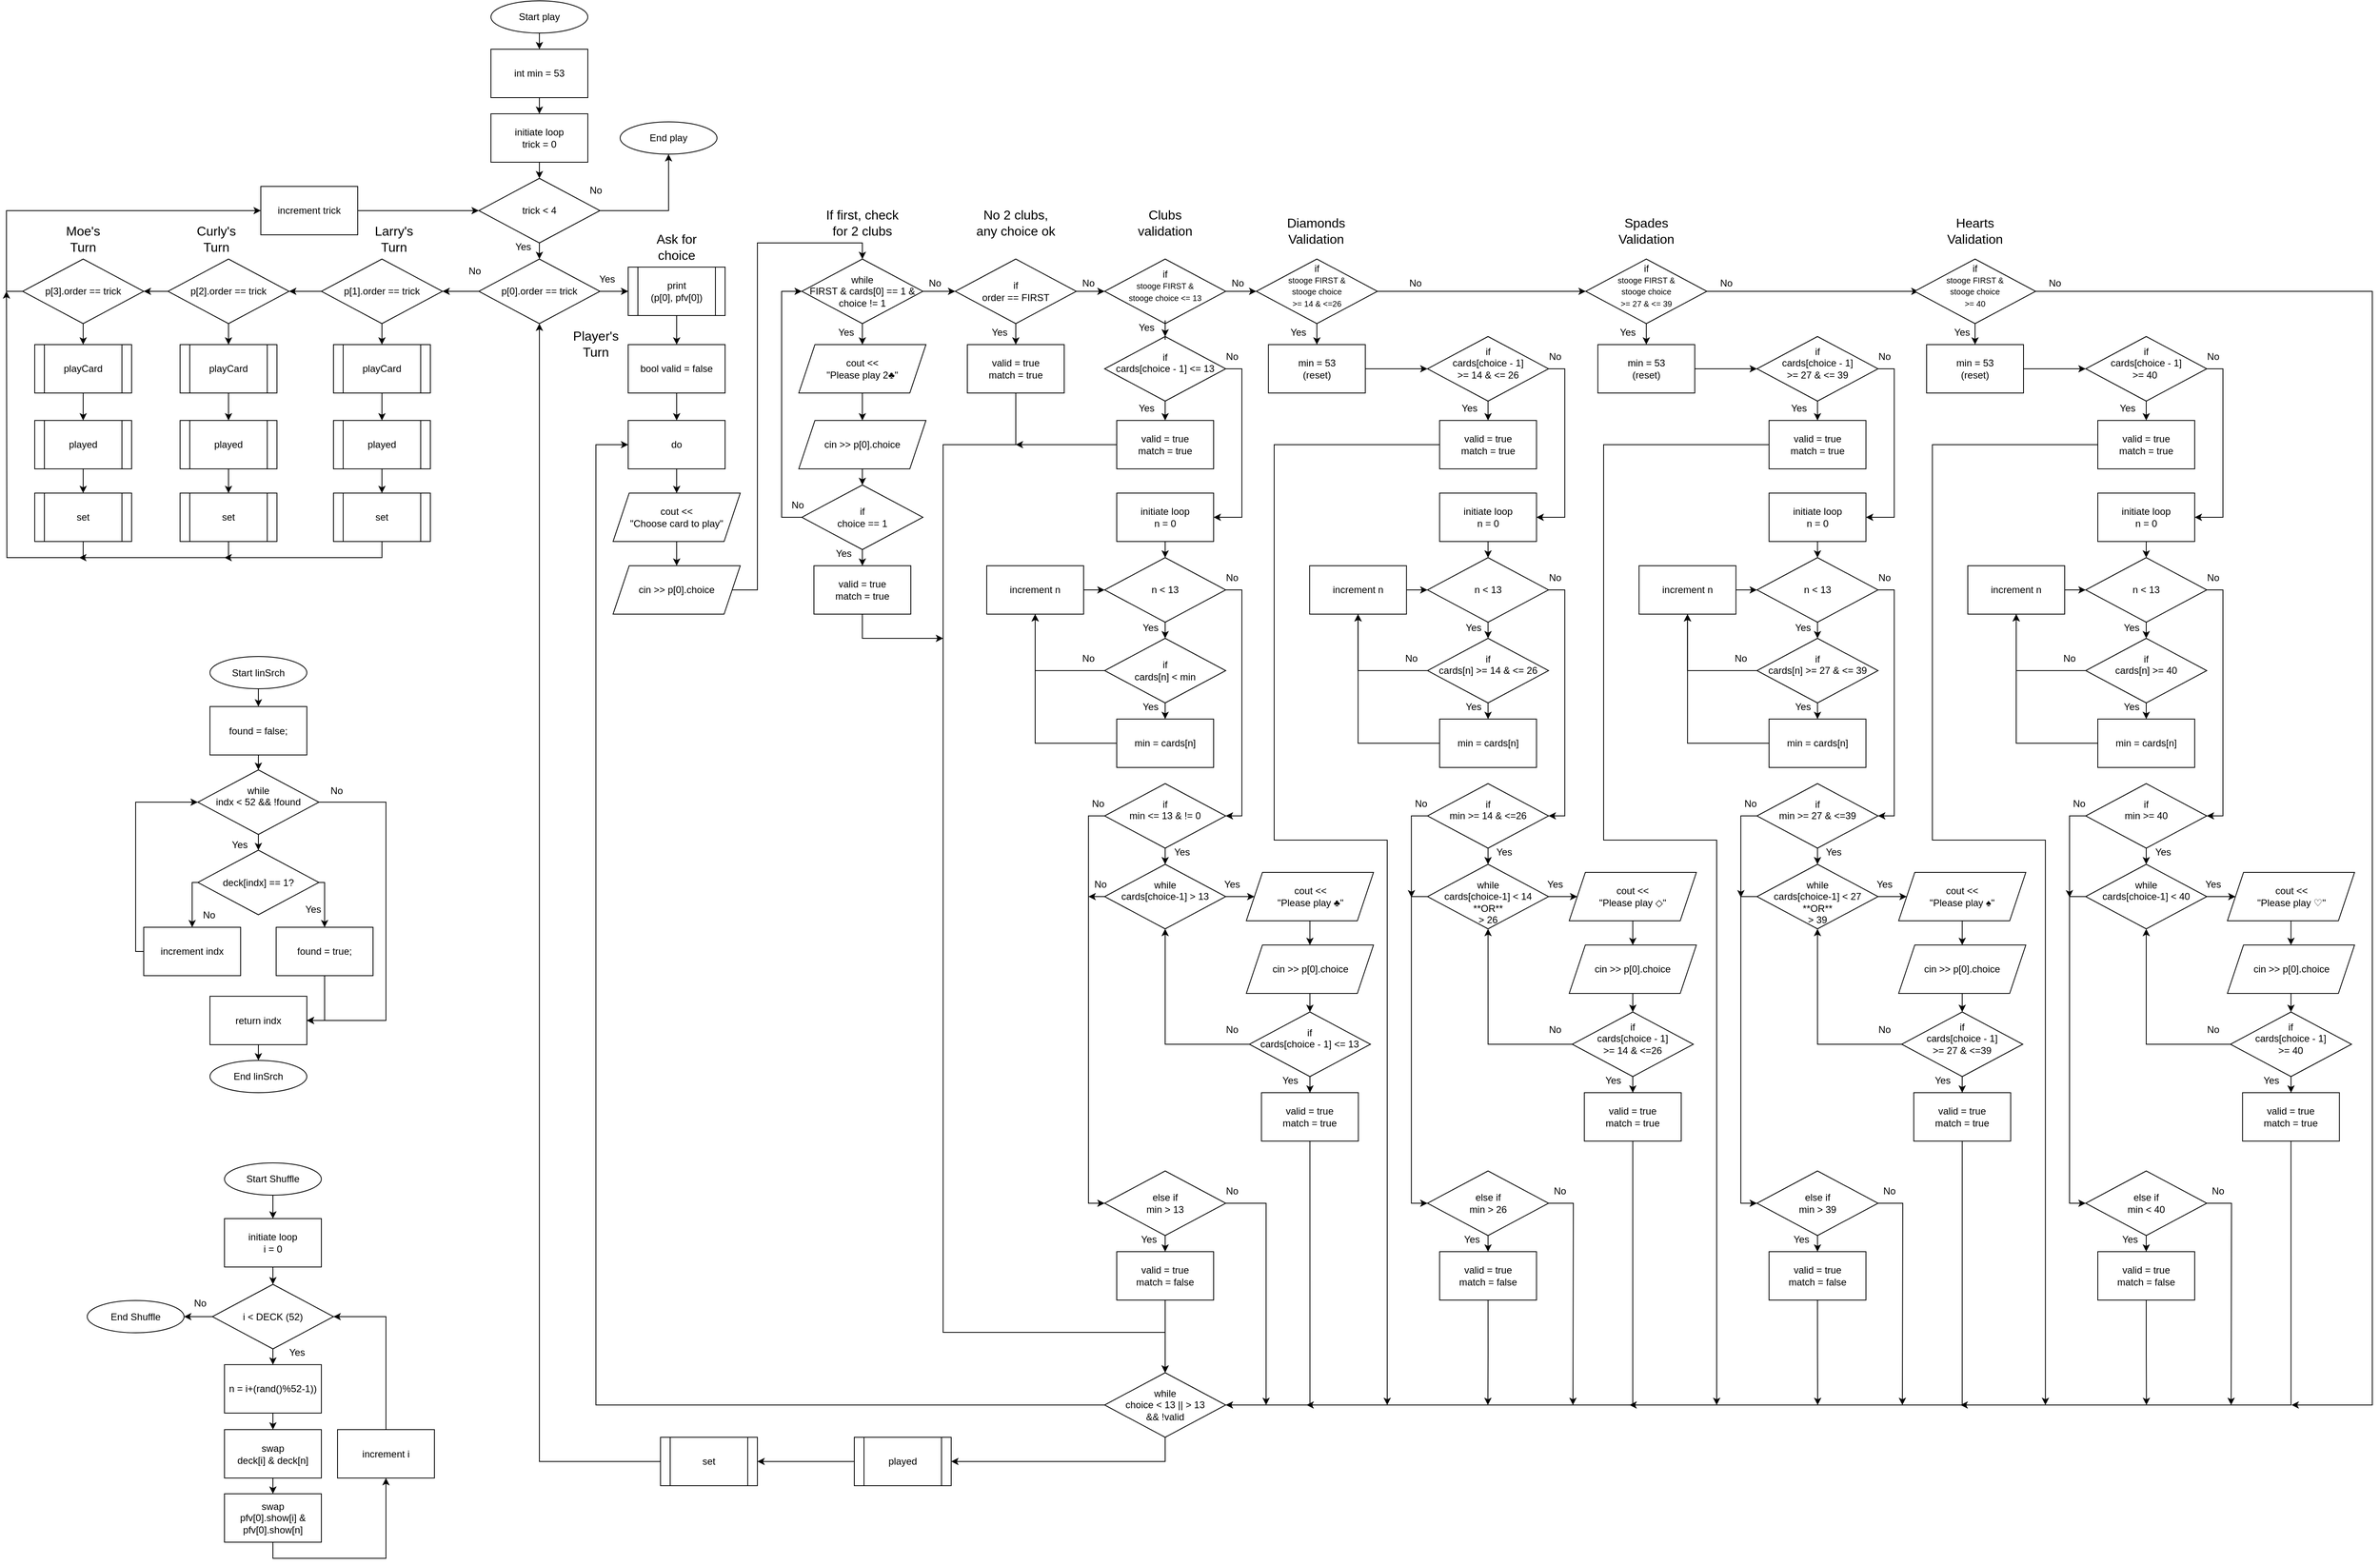 <mxfile version="22.1.0" type="github">
  <diagram name="Page-1" id="uS6eeZsgA7d3yciadhbn">
    <mxGraphModel dx="4834" dy="1838" grid="1" gridSize="10" guides="1" tooltips="1" connect="1" arrows="1" fold="1" page="1" pageScale="1" pageWidth="850" pageHeight="1100" math="0" shadow="0">
      <root>
        <mxCell id="0" />
        <mxCell id="1" parent="0" />
        <mxCell id="DANtCV9ihnMQO3ZJ3mD9-1" value="" style="group" vertex="1" connectable="0" parent="1">
          <mxGeometry x="-3290" y="-1070" width="2930" height="1910" as="geometry" />
        </mxCell>
        <mxCell id="DANtCV9ihnMQO3ZJ3mD9-2" value="End play" style="ellipse;whiteSpace=wrap;html=1;" vertex="1" parent="DANtCV9ihnMQO3ZJ3mD9-1">
          <mxGeometry x="760" y="150" width="120" height="40" as="geometry" />
        </mxCell>
        <mxCell id="DANtCV9ihnMQO3ZJ3mD9-3" value="cout &amp;lt;&amp;lt; &lt;br&gt;&quot;Choose card to play&quot;" style="shape=parallelogram;perimeter=parallelogramPerimeter;whiteSpace=wrap;html=1;fixedSize=1;" vertex="1" parent="DANtCV9ihnMQO3ZJ3mD9-1">
          <mxGeometry x="751.25" y="610" width="157.5" height="60" as="geometry" />
        </mxCell>
        <mxCell id="DANtCV9ihnMQO3ZJ3mD9-4" value="Start play" style="ellipse;whiteSpace=wrap;html=1;" vertex="1" parent="DANtCV9ihnMQO3ZJ3mD9-1">
          <mxGeometry x="600" width="120" height="40" as="geometry" />
        </mxCell>
        <mxCell id="DANtCV9ihnMQO3ZJ3mD9-5" value="increment trick" style="rounded=0;whiteSpace=wrap;html=1;" vertex="1" parent="DANtCV9ihnMQO3ZJ3mD9-1">
          <mxGeometry x="315" y="230" width="120" height="60" as="geometry" />
        </mxCell>
        <mxCell id="DANtCV9ihnMQO3ZJ3mD9-6" style="edgeStyle=orthogonalEdgeStyle;rounded=0;orthogonalLoop=1;jettySize=auto;html=1;exitX=1;exitY=0.5;exitDx=0;exitDy=0;entryX=0.5;entryY=1;entryDx=0;entryDy=0;" edge="1" parent="DANtCV9ihnMQO3ZJ3mD9-1" source="DANtCV9ihnMQO3ZJ3mD9-7" target="DANtCV9ihnMQO3ZJ3mD9-2">
          <mxGeometry relative="1" as="geometry">
            <mxPoint x="770" y="120" as="targetPoint" />
          </mxGeometry>
        </mxCell>
        <mxCell id="DANtCV9ihnMQO3ZJ3mD9-7" value="trick &amp;lt; 4" style="rhombus;whiteSpace=wrap;html=1;" vertex="1" parent="DANtCV9ihnMQO3ZJ3mD9-1">
          <mxGeometry x="585" y="220" width="150" height="80" as="geometry" />
        </mxCell>
        <mxCell id="DANtCV9ihnMQO3ZJ3mD9-8" style="edgeStyle=orthogonalEdgeStyle;rounded=0;orthogonalLoop=1;jettySize=auto;html=1;exitX=1;exitY=0.5;exitDx=0;exitDy=0;entryX=0;entryY=0.5;entryDx=0;entryDy=0;" edge="1" parent="DANtCV9ihnMQO3ZJ3mD9-1" source="DANtCV9ihnMQO3ZJ3mD9-5" target="DANtCV9ihnMQO3ZJ3mD9-7">
          <mxGeometry relative="1" as="geometry" />
        </mxCell>
        <mxCell id="DANtCV9ihnMQO3ZJ3mD9-9" value="Yes" style="text;html=1;strokeColor=none;fillColor=none;align=center;verticalAlign=middle;whiteSpace=wrap;rounded=0;" vertex="1" parent="DANtCV9ihnMQO3ZJ3mD9-1">
          <mxGeometry x="714" y="330" width="60" height="30" as="geometry" />
        </mxCell>
        <mxCell id="DANtCV9ihnMQO3ZJ3mD9-10" value="No" style="text;html=1;strokeColor=none;fillColor=none;align=center;verticalAlign=middle;whiteSpace=wrap;rounded=0;" vertex="1" parent="DANtCV9ihnMQO3ZJ3mD9-1">
          <mxGeometry x="550" y="320" width="60" height="30" as="geometry" />
        </mxCell>
        <mxCell id="DANtCV9ihnMQO3ZJ3mD9-11" value="int min = 53" style="rounded=0;whiteSpace=wrap;html=1;" vertex="1" parent="DANtCV9ihnMQO3ZJ3mD9-1">
          <mxGeometry x="600" y="60" width="120" height="60" as="geometry" />
        </mxCell>
        <mxCell id="DANtCV9ihnMQO3ZJ3mD9-12" style="edgeStyle=orthogonalEdgeStyle;rounded=0;orthogonalLoop=1;jettySize=auto;html=1;exitX=0.5;exitY=1;exitDx=0;exitDy=0;entryX=0.5;entryY=0;entryDx=0;entryDy=0;" edge="1" parent="DANtCV9ihnMQO3ZJ3mD9-1" source="DANtCV9ihnMQO3ZJ3mD9-4" target="DANtCV9ihnMQO3ZJ3mD9-11">
          <mxGeometry relative="1" as="geometry" />
        </mxCell>
        <mxCell id="DANtCV9ihnMQO3ZJ3mD9-13" style="edgeStyle=orthogonalEdgeStyle;rounded=0;orthogonalLoop=1;jettySize=auto;html=1;exitX=0.5;exitY=1;exitDx=0;exitDy=0;entryX=0.5;entryY=0;entryDx=0;entryDy=0;" edge="1" parent="DANtCV9ihnMQO3ZJ3mD9-1" source="DANtCV9ihnMQO3ZJ3mD9-14" target="DANtCV9ihnMQO3ZJ3mD9-7">
          <mxGeometry relative="1" as="geometry" />
        </mxCell>
        <mxCell id="DANtCV9ihnMQO3ZJ3mD9-14" value="initiate loop&lt;br&gt;trick = 0" style="rounded=0;whiteSpace=wrap;html=1;" vertex="1" parent="DANtCV9ihnMQO3ZJ3mD9-1">
          <mxGeometry x="600" y="140" width="120" height="60" as="geometry" />
        </mxCell>
        <mxCell id="DANtCV9ihnMQO3ZJ3mD9-15" style="edgeStyle=orthogonalEdgeStyle;rounded=0;orthogonalLoop=1;jettySize=auto;html=1;exitX=0.5;exitY=1;exitDx=0;exitDy=0;entryX=0.5;entryY=0;entryDx=0;entryDy=0;" edge="1" parent="DANtCV9ihnMQO3ZJ3mD9-1" source="DANtCV9ihnMQO3ZJ3mD9-11" target="DANtCV9ihnMQO3ZJ3mD9-14">
          <mxGeometry relative="1" as="geometry" />
        </mxCell>
        <mxCell id="DANtCV9ihnMQO3ZJ3mD9-16" value="p[0].order == trick" style="rhombus;whiteSpace=wrap;html=1;" vertex="1" parent="DANtCV9ihnMQO3ZJ3mD9-1">
          <mxGeometry x="585" y="320" width="150" height="80" as="geometry" />
        </mxCell>
        <mxCell id="DANtCV9ihnMQO3ZJ3mD9-17" style="edgeStyle=orthogonalEdgeStyle;rounded=0;orthogonalLoop=1;jettySize=auto;html=1;exitX=0.5;exitY=1;exitDx=0;exitDy=0;entryX=0.5;entryY=0;entryDx=0;entryDy=0;" edge="1" parent="DANtCV9ihnMQO3ZJ3mD9-1" source="DANtCV9ihnMQO3ZJ3mD9-7" target="DANtCV9ihnMQO3ZJ3mD9-16">
          <mxGeometry relative="1" as="geometry" />
        </mxCell>
        <mxCell id="DANtCV9ihnMQO3ZJ3mD9-18" value="print&lt;br&gt;(p[0], pfv[0])" style="shape=process;whiteSpace=wrap;html=1;backgroundOutline=1;" vertex="1" parent="DANtCV9ihnMQO3ZJ3mD9-1">
          <mxGeometry x="770" y="330" width="120" height="60" as="geometry" />
        </mxCell>
        <mxCell id="DANtCV9ihnMQO3ZJ3mD9-19" style="edgeStyle=orthogonalEdgeStyle;rounded=0;orthogonalLoop=1;jettySize=auto;html=1;exitX=1;exitY=0.5;exitDx=0;exitDy=0;entryX=0;entryY=0.5;entryDx=0;entryDy=0;" edge="1" parent="DANtCV9ihnMQO3ZJ3mD9-1" source="DANtCV9ihnMQO3ZJ3mD9-16" target="DANtCV9ihnMQO3ZJ3mD9-18">
          <mxGeometry relative="1" as="geometry" />
        </mxCell>
        <mxCell id="DANtCV9ihnMQO3ZJ3mD9-20" value="bool valid = false" style="rounded=0;whiteSpace=wrap;html=1;" vertex="1" parent="DANtCV9ihnMQO3ZJ3mD9-1">
          <mxGeometry x="770" y="426" width="120" height="60" as="geometry" />
        </mxCell>
        <mxCell id="DANtCV9ihnMQO3ZJ3mD9-21" style="edgeStyle=orthogonalEdgeStyle;rounded=0;orthogonalLoop=1;jettySize=auto;html=1;exitX=0.5;exitY=1;exitDx=0;exitDy=0;entryX=0.5;entryY=0;entryDx=0;entryDy=0;" edge="1" parent="DANtCV9ihnMQO3ZJ3mD9-1" source="DANtCV9ihnMQO3ZJ3mD9-18" target="DANtCV9ihnMQO3ZJ3mD9-20">
          <mxGeometry relative="1" as="geometry" />
        </mxCell>
        <mxCell id="DANtCV9ihnMQO3ZJ3mD9-22" style="edgeStyle=orthogonalEdgeStyle;rounded=0;orthogonalLoop=1;jettySize=auto;html=1;exitX=0.5;exitY=1;exitDx=0;exitDy=0;entryX=0.5;entryY=0;entryDx=0;entryDy=0;" edge="1" parent="DANtCV9ihnMQO3ZJ3mD9-1" source="DANtCV9ihnMQO3ZJ3mD9-23" target="DANtCV9ihnMQO3ZJ3mD9-3">
          <mxGeometry relative="1" as="geometry" />
        </mxCell>
        <mxCell id="DANtCV9ihnMQO3ZJ3mD9-23" value="do" style="rounded=0;whiteSpace=wrap;html=1;" vertex="1" parent="DANtCV9ihnMQO3ZJ3mD9-1">
          <mxGeometry x="770" y="520" width="120" height="60" as="geometry" />
        </mxCell>
        <mxCell id="DANtCV9ihnMQO3ZJ3mD9-24" style="edgeStyle=orthogonalEdgeStyle;rounded=0;orthogonalLoop=1;jettySize=auto;html=1;exitX=0.5;exitY=1;exitDx=0;exitDy=0;entryX=0.5;entryY=0;entryDx=0;entryDy=0;" edge="1" parent="DANtCV9ihnMQO3ZJ3mD9-1" source="DANtCV9ihnMQO3ZJ3mD9-20" target="DANtCV9ihnMQO3ZJ3mD9-23">
          <mxGeometry relative="1" as="geometry" />
        </mxCell>
        <mxCell id="DANtCV9ihnMQO3ZJ3mD9-25" value="cin &amp;gt;&amp;gt; p[0].choice" style="shape=parallelogram;perimeter=parallelogramPerimeter;whiteSpace=wrap;html=1;fixedSize=1;" vertex="1" parent="DANtCV9ihnMQO3ZJ3mD9-1">
          <mxGeometry x="751.25" y="700" width="157.5" height="60" as="geometry" />
        </mxCell>
        <mxCell id="DANtCV9ihnMQO3ZJ3mD9-26" style="edgeStyle=orthogonalEdgeStyle;rounded=0;orthogonalLoop=1;jettySize=auto;html=1;exitX=0.5;exitY=1;exitDx=0;exitDy=0;entryX=0.5;entryY=0;entryDx=0;entryDy=0;" edge="1" parent="DANtCV9ihnMQO3ZJ3mD9-1" source="DANtCV9ihnMQO3ZJ3mD9-3" target="DANtCV9ihnMQO3ZJ3mD9-25">
          <mxGeometry relative="1" as="geometry" />
        </mxCell>
        <mxCell id="DANtCV9ihnMQO3ZJ3mD9-27" value="while&lt;br&gt;FIRST &amp;amp; cards[0] == 1 &amp;amp;&lt;br&gt;choice != 1" style="rhombus;whiteSpace=wrap;html=1;" vertex="1" parent="DANtCV9ihnMQO3ZJ3mD9-1">
          <mxGeometry x="985" y="320" width="150" height="80" as="geometry" />
        </mxCell>
        <mxCell id="DANtCV9ihnMQO3ZJ3mD9-28" style="edgeStyle=orthogonalEdgeStyle;rounded=0;orthogonalLoop=1;jettySize=auto;html=1;exitX=1;exitY=0.5;exitDx=0;exitDy=0;entryX=0.5;entryY=0;entryDx=0;entryDy=0;" edge="1" parent="DANtCV9ihnMQO3ZJ3mD9-1" source="DANtCV9ihnMQO3ZJ3mD9-25" target="DANtCV9ihnMQO3ZJ3mD9-27">
          <mxGeometry relative="1" as="geometry">
            <Array as="points">
              <mxPoint x="930" y="730" />
              <mxPoint x="930" y="300" />
              <mxPoint x="1060" y="300" />
            </Array>
          </mxGeometry>
        </mxCell>
        <mxCell id="DANtCV9ihnMQO3ZJ3mD9-29" value="cout &amp;lt;&amp;lt; &lt;br&gt;&quot;Please play 2♣&quot;" style="shape=parallelogram;perimeter=parallelogramPerimeter;whiteSpace=wrap;html=1;fixedSize=1;" vertex="1" parent="DANtCV9ihnMQO3ZJ3mD9-1">
          <mxGeometry x="981.25" y="426" width="157.5" height="60" as="geometry" />
        </mxCell>
        <mxCell id="DANtCV9ihnMQO3ZJ3mD9-30" style="edgeStyle=orthogonalEdgeStyle;rounded=0;orthogonalLoop=1;jettySize=auto;html=1;exitX=0.5;exitY=1;exitDx=0;exitDy=0;entryX=0.5;entryY=0;entryDx=0;entryDy=0;" edge="1" parent="DANtCV9ihnMQO3ZJ3mD9-1" source="DANtCV9ihnMQO3ZJ3mD9-27" target="DANtCV9ihnMQO3ZJ3mD9-29">
          <mxGeometry relative="1" as="geometry" />
        </mxCell>
        <mxCell id="DANtCV9ihnMQO3ZJ3mD9-31" style="edgeStyle=orthogonalEdgeStyle;rounded=0;orthogonalLoop=1;jettySize=auto;html=1;exitX=0;exitY=0.5;exitDx=0;exitDy=0;entryX=0;entryY=0.5;entryDx=0;entryDy=0;" edge="1" parent="DANtCV9ihnMQO3ZJ3mD9-1" source="DANtCV9ihnMQO3ZJ3mD9-32" target="DANtCV9ihnMQO3ZJ3mD9-27">
          <mxGeometry relative="1" as="geometry">
            <Array as="points">
              <mxPoint x="960" y="640" />
              <mxPoint x="960" y="360" />
            </Array>
          </mxGeometry>
        </mxCell>
        <mxCell id="DANtCV9ihnMQO3ZJ3mD9-32" value="if&lt;br&gt;choice == 1" style="rhombus;whiteSpace=wrap;html=1;" vertex="1" parent="DANtCV9ihnMQO3ZJ3mD9-1">
          <mxGeometry x="985" y="600" width="150" height="80" as="geometry" />
        </mxCell>
        <mxCell id="DANtCV9ihnMQO3ZJ3mD9-33" style="edgeStyle=orthogonalEdgeStyle;rounded=0;orthogonalLoop=1;jettySize=auto;html=1;exitX=0.5;exitY=1;exitDx=0;exitDy=0;entryX=0.5;entryY=0;entryDx=0;entryDy=0;" edge="1" parent="DANtCV9ihnMQO3ZJ3mD9-1" source="DANtCV9ihnMQO3ZJ3mD9-34" target="DANtCV9ihnMQO3ZJ3mD9-32">
          <mxGeometry relative="1" as="geometry" />
        </mxCell>
        <mxCell id="DANtCV9ihnMQO3ZJ3mD9-34" value="cin &amp;gt;&amp;gt; p[0].choice" style="shape=parallelogram;perimeter=parallelogramPerimeter;whiteSpace=wrap;html=1;fixedSize=1;" vertex="1" parent="DANtCV9ihnMQO3ZJ3mD9-1">
          <mxGeometry x="981.25" y="520" width="157.5" height="60" as="geometry" />
        </mxCell>
        <mxCell id="DANtCV9ihnMQO3ZJ3mD9-35" style="edgeStyle=orthogonalEdgeStyle;rounded=0;orthogonalLoop=1;jettySize=auto;html=1;exitX=0.5;exitY=1;exitDx=0;exitDy=0;entryX=0.5;entryY=0;entryDx=0;entryDy=0;" edge="1" parent="DANtCV9ihnMQO3ZJ3mD9-1" source="DANtCV9ihnMQO3ZJ3mD9-29" target="DANtCV9ihnMQO3ZJ3mD9-34">
          <mxGeometry relative="1" as="geometry" />
        </mxCell>
        <mxCell id="DANtCV9ihnMQO3ZJ3mD9-36" style="edgeStyle=orthogonalEdgeStyle;rounded=0;orthogonalLoop=1;jettySize=auto;html=1;exitX=0.5;exitY=1;exitDx=0;exitDy=0;" edge="1" parent="DANtCV9ihnMQO3ZJ3mD9-1" source="DANtCV9ihnMQO3ZJ3mD9-37">
          <mxGeometry relative="1" as="geometry">
            <mxPoint x="1160" y="790" as="targetPoint" />
            <Array as="points">
              <mxPoint x="1060" y="790" />
            </Array>
          </mxGeometry>
        </mxCell>
        <mxCell id="DANtCV9ihnMQO3ZJ3mD9-37" value="valid = true&lt;br&gt;match = true" style="rounded=0;whiteSpace=wrap;html=1;" vertex="1" parent="DANtCV9ihnMQO3ZJ3mD9-1">
          <mxGeometry x="1000" y="700" width="120" height="60" as="geometry" />
        </mxCell>
        <mxCell id="DANtCV9ihnMQO3ZJ3mD9-38" style="edgeStyle=orthogonalEdgeStyle;rounded=0;orthogonalLoop=1;jettySize=auto;html=1;exitX=0.5;exitY=1;exitDx=0;exitDy=0;entryX=0.5;entryY=0;entryDx=0;entryDy=0;" edge="1" parent="DANtCV9ihnMQO3ZJ3mD9-1" source="DANtCV9ihnMQO3ZJ3mD9-32" target="DANtCV9ihnMQO3ZJ3mD9-37">
          <mxGeometry relative="1" as="geometry" />
        </mxCell>
        <mxCell id="DANtCV9ihnMQO3ZJ3mD9-39" value="if&lt;br&gt;order == FIRST" style="rhombus;whiteSpace=wrap;html=1;" vertex="1" parent="DANtCV9ihnMQO3ZJ3mD9-1">
          <mxGeometry x="1175" y="320" width="150" height="80" as="geometry" />
        </mxCell>
        <mxCell id="DANtCV9ihnMQO3ZJ3mD9-40" style="edgeStyle=orthogonalEdgeStyle;rounded=0;orthogonalLoop=1;jettySize=auto;html=1;exitX=1;exitY=0.5;exitDx=0;exitDy=0;entryX=0;entryY=0.5;entryDx=0;entryDy=0;" edge="1" parent="DANtCV9ihnMQO3ZJ3mD9-1" source="DANtCV9ihnMQO3ZJ3mD9-27" target="DANtCV9ihnMQO3ZJ3mD9-39">
          <mxGeometry relative="1" as="geometry" />
        </mxCell>
        <mxCell id="DANtCV9ihnMQO3ZJ3mD9-41" value="valid = true&lt;br&gt;match = true" style="rounded=0;whiteSpace=wrap;html=1;" vertex="1" parent="DANtCV9ihnMQO3ZJ3mD9-1">
          <mxGeometry x="1190" y="426" width="120" height="60" as="geometry" />
        </mxCell>
        <mxCell id="DANtCV9ihnMQO3ZJ3mD9-42" style="edgeStyle=orthogonalEdgeStyle;rounded=0;orthogonalLoop=1;jettySize=auto;html=1;exitX=0.5;exitY=1;exitDx=0;exitDy=0;entryX=0.5;entryY=0;entryDx=0;entryDy=0;" edge="1" parent="DANtCV9ihnMQO3ZJ3mD9-1" source="DANtCV9ihnMQO3ZJ3mD9-39" target="DANtCV9ihnMQO3ZJ3mD9-41">
          <mxGeometry relative="1" as="geometry" />
        </mxCell>
        <mxCell id="DANtCV9ihnMQO3ZJ3mD9-43" value="if&lt;br&gt;&lt;font style=&quot;font-size: 10px;&quot;&gt;stooge FIRST &amp;amp;&lt;br&gt;stooge choice &amp;lt;= 13&lt;br&gt;&amp;nbsp;&lt;br&gt;&lt;/font&gt;" style="rhombus;whiteSpace=wrap;html=1;" vertex="1" parent="DANtCV9ihnMQO3ZJ3mD9-1">
          <mxGeometry x="1360" y="320" width="150" height="80" as="geometry" />
        </mxCell>
        <mxCell id="DANtCV9ihnMQO3ZJ3mD9-44" style="edgeStyle=orthogonalEdgeStyle;rounded=0;orthogonalLoop=1;jettySize=auto;html=1;exitX=1;exitY=0.5;exitDx=0;exitDy=0;entryX=0;entryY=0.5;entryDx=0;entryDy=0;" edge="1" parent="DANtCV9ihnMQO3ZJ3mD9-1" source="DANtCV9ihnMQO3ZJ3mD9-39" target="DANtCV9ihnMQO3ZJ3mD9-43">
          <mxGeometry relative="1" as="geometry" />
        </mxCell>
        <mxCell id="DANtCV9ihnMQO3ZJ3mD9-45" value="&lt;font style=&quot;font-size: 12px;&quot;&gt;if &lt;br&gt;cards[choice - 1] &amp;lt;= 13&lt;br&gt;&amp;nbsp;&lt;br&gt;&lt;/font&gt;" style="rhombus;whiteSpace=wrap;html=1;" vertex="1" parent="DANtCV9ihnMQO3ZJ3mD9-1">
          <mxGeometry x="1360" y="416" width="150" height="80" as="geometry" />
        </mxCell>
        <mxCell id="DANtCV9ihnMQO3ZJ3mD9-46" style="edgeStyle=orthogonalEdgeStyle;rounded=0;orthogonalLoop=1;jettySize=auto;html=1;exitX=0.5;exitY=1;exitDx=0;exitDy=0;" edge="1" parent="DANtCV9ihnMQO3ZJ3mD9-1" source="DANtCV9ihnMQO3ZJ3mD9-43" target="DANtCV9ihnMQO3ZJ3mD9-45">
          <mxGeometry relative="1" as="geometry" />
        </mxCell>
        <mxCell id="DANtCV9ihnMQO3ZJ3mD9-47" style="edgeStyle=orthogonalEdgeStyle;rounded=0;orthogonalLoop=1;jettySize=auto;html=1;exitX=0;exitY=0.5;exitDx=0;exitDy=0;" edge="1" parent="DANtCV9ihnMQO3ZJ3mD9-1" source="DANtCV9ihnMQO3ZJ3mD9-48">
          <mxGeometry relative="1" as="geometry">
            <mxPoint x="1250" y="550" as="targetPoint" />
            <Array as="points">
              <mxPoint x="1250" y="550" />
            </Array>
          </mxGeometry>
        </mxCell>
        <mxCell id="DANtCV9ihnMQO3ZJ3mD9-48" value="valid = true&lt;br&gt;match = true" style="rounded=0;whiteSpace=wrap;html=1;" vertex="1" parent="DANtCV9ihnMQO3ZJ3mD9-1">
          <mxGeometry x="1375" y="520" width="120" height="60" as="geometry" />
        </mxCell>
        <mxCell id="DANtCV9ihnMQO3ZJ3mD9-49" style="edgeStyle=orthogonalEdgeStyle;rounded=0;orthogonalLoop=1;jettySize=auto;html=1;exitX=0.5;exitY=1;exitDx=0;exitDy=0;entryX=0.5;entryY=0;entryDx=0;entryDy=0;" edge="1" parent="DANtCV9ihnMQO3ZJ3mD9-1" source="DANtCV9ihnMQO3ZJ3mD9-45" target="DANtCV9ihnMQO3ZJ3mD9-48">
          <mxGeometry relative="1" as="geometry" />
        </mxCell>
        <mxCell id="DANtCV9ihnMQO3ZJ3mD9-50" value="initiate loop&lt;br&gt;n = 0" style="rounded=0;whiteSpace=wrap;html=1;" vertex="1" parent="DANtCV9ihnMQO3ZJ3mD9-1">
          <mxGeometry x="1375" y="610" width="120" height="60" as="geometry" />
        </mxCell>
        <mxCell id="DANtCV9ihnMQO3ZJ3mD9-51" style="edgeStyle=orthogonalEdgeStyle;rounded=0;orthogonalLoop=1;jettySize=auto;html=1;exitX=1;exitY=0.5;exitDx=0;exitDy=0;entryX=1;entryY=0.5;entryDx=0;entryDy=0;" edge="1" parent="DANtCV9ihnMQO3ZJ3mD9-1" source="DANtCV9ihnMQO3ZJ3mD9-45" target="DANtCV9ihnMQO3ZJ3mD9-50">
          <mxGeometry relative="1" as="geometry" />
        </mxCell>
        <mxCell id="DANtCV9ihnMQO3ZJ3mD9-52" value="increment n" style="rounded=0;whiteSpace=wrap;html=1;" vertex="1" parent="DANtCV9ihnMQO3ZJ3mD9-1">
          <mxGeometry x="1214" y="700" width="120" height="60" as="geometry" />
        </mxCell>
        <mxCell id="DANtCV9ihnMQO3ZJ3mD9-53" value="n &amp;lt; 13" style="rhombus;whiteSpace=wrap;html=1;" vertex="1" parent="DANtCV9ihnMQO3ZJ3mD9-1">
          <mxGeometry x="1360" y="690" width="150" height="80" as="geometry" />
        </mxCell>
        <mxCell id="DANtCV9ihnMQO3ZJ3mD9-54" style="edgeStyle=orthogonalEdgeStyle;rounded=0;orthogonalLoop=1;jettySize=auto;html=1;exitX=0.5;exitY=1;exitDx=0;exitDy=0;entryX=0.5;entryY=0;entryDx=0;entryDy=0;" edge="1" parent="DANtCV9ihnMQO3ZJ3mD9-1" source="DANtCV9ihnMQO3ZJ3mD9-50" target="DANtCV9ihnMQO3ZJ3mD9-53">
          <mxGeometry relative="1" as="geometry" />
        </mxCell>
        <mxCell id="DANtCV9ihnMQO3ZJ3mD9-55" style="edgeStyle=orthogonalEdgeStyle;rounded=0;orthogonalLoop=1;jettySize=auto;html=1;exitX=1;exitY=0.5;exitDx=0;exitDy=0;entryX=0;entryY=0.5;entryDx=0;entryDy=0;" edge="1" parent="DANtCV9ihnMQO3ZJ3mD9-1" source="DANtCV9ihnMQO3ZJ3mD9-52" target="DANtCV9ihnMQO3ZJ3mD9-53">
          <mxGeometry relative="1" as="geometry" />
        </mxCell>
        <mxCell id="DANtCV9ihnMQO3ZJ3mD9-56" style="edgeStyle=orthogonalEdgeStyle;rounded=0;orthogonalLoop=1;jettySize=auto;html=1;exitX=0;exitY=0.5;exitDx=0;exitDy=0;entryX=0.5;entryY=1;entryDx=0;entryDy=0;" edge="1" parent="DANtCV9ihnMQO3ZJ3mD9-1" source="DANtCV9ihnMQO3ZJ3mD9-57" target="DANtCV9ihnMQO3ZJ3mD9-52">
          <mxGeometry relative="1" as="geometry">
            <mxPoint x="1280" y="830.333" as="targetPoint" />
          </mxGeometry>
        </mxCell>
        <mxCell id="DANtCV9ihnMQO3ZJ3mD9-57" value="&lt;font style=&quot;font-size: 12px;&quot;&gt;if&lt;br&gt;cards[n] &amp;lt; min&lt;br&gt;&lt;/font&gt;" style="rhombus;whiteSpace=wrap;html=1;" vertex="1" parent="DANtCV9ihnMQO3ZJ3mD9-1">
          <mxGeometry x="1360" y="790" width="150" height="80" as="geometry" />
        </mxCell>
        <mxCell id="DANtCV9ihnMQO3ZJ3mD9-58" style="edgeStyle=orthogonalEdgeStyle;rounded=0;orthogonalLoop=1;jettySize=auto;html=1;exitX=0.5;exitY=1;exitDx=0;exitDy=0;entryX=0.5;entryY=0;entryDx=0;entryDy=0;" edge="1" parent="DANtCV9ihnMQO3ZJ3mD9-1" source="DANtCV9ihnMQO3ZJ3mD9-53" target="DANtCV9ihnMQO3ZJ3mD9-57">
          <mxGeometry relative="1" as="geometry" />
        </mxCell>
        <mxCell id="DANtCV9ihnMQO3ZJ3mD9-59" style="edgeStyle=orthogonalEdgeStyle;rounded=0;orthogonalLoop=1;jettySize=auto;html=1;exitX=0;exitY=0.5;exitDx=0;exitDy=0;entryX=0.5;entryY=1;entryDx=0;entryDy=0;" edge="1" parent="DANtCV9ihnMQO3ZJ3mD9-1" source="DANtCV9ihnMQO3ZJ3mD9-60" target="DANtCV9ihnMQO3ZJ3mD9-52">
          <mxGeometry relative="1" as="geometry" />
        </mxCell>
        <mxCell id="DANtCV9ihnMQO3ZJ3mD9-60" value="min = cards[n]" style="rounded=0;whiteSpace=wrap;html=1;" vertex="1" parent="DANtCV9ihnMQO3ZJ3mD9-1">
          <mxGeometry x="1375" y="890" width="120" height="60" as="geometry" />
        </mxCell>
        <mxCell id="DANtCV9ihnMQO3ZJ3mD9-61" style="edgeStyle=orthogonalEdgeStyle;rounded=0;orthogonalLoop=1;jettySize=auto;html=1;exitX=0.5;exitY=1;exitDx=0;exitDy=0;entryX=0.5;entryY=0;entryDx=0;entryDy=0;" edge="1" parent="DANtCV9ihnMQO3ZJ3mD9-1" source="DANtCV9ihnMQO3ZJ3mD9-57" target="DANtCV9ihnMQO3ZJ3mD9-60">
          <mxGeometry relative="1" as="geometry" />
        </mxCell>
        <mxCell id="DANtCV9ihnMQO3ZJ3mD9-62" value="&lt;font style=&quot;font-size: 12px;&quot;&gt;if &lt;br&gt;min &amp;lt;= 13 &amp;amp; != 0&lt;br&gt;&amp;nbsp;&lt;br&gt;&lt;/font&gt;" style="rhombus;whiteSpace=wrap;html=1;" vertex="1" parent="DANtCV9ihnMQO3ZJ3mD9-1">
          <mxGeometry x="1360" y="970" width="150" height="80" as="geometry" />
        </mxCell>
        <mxCell id="DANtCV9ihnMQO3ZJ3mD9-63" style="edgeStyle=orthogonalEdgeStyle;rounded=0;orthogonalLoop=1;jettySize=auto;html=1;exitX=1;exitY=0.5;exitDx=0;exitDy=0;entryX=1;entryY=0.5;entryDx=0;entryDy=0;" edge="1" parent="DANtCV9ihnMQO3ZJ3mD9-1" source="DANtCV9ihnMQO3ZJ3mD9-53" target="DANtCV9ihnMQO3ZJ3mD9-62">
          <mxGeometry relative="1" as="geometry" />
        </mxCell>
        <mxCell id="DANtCV9ihnMQO3ZJ3mD9-64" value="cout &amp;lt;&amp;lt; &lt;br&gt;&quot;Please play ♣&quot;" style="shape=parallelogram;perimeter=parallelogramPerimeter;whiteSpace=wrap;html=1;fixedSize=1;" vertex="1" parent="DANtCV9ihnMQO3ZJ3mD9-1">
          <mxGeometry x="1535.5" y="1080" width="157.5" height="60" as="geometry" />
        </mxCell>
        <mxCell id="DANtCV9ihnMQO3ZJ3mD9-65" value="cin &amp;gt;&amp;gt; p[0].choice" style="shape=parallelogram;perimeter=parallelogramPerimeter;whiteSpace=wrap;html=1;fixedSize=1;" vertex="1" parent="DANtCV9ihnMQO3ZJ3mD9-1">
          <mxGeometry x="1535.5" y="1170" width="157.5" height="60" as="geometry" />
        </mxCell>
        <mxCell id="DANtCV9ihnMQO3ZJ3mD9-66" style="edgeStyle=orthogonalEdgeStyle;rounded=0;orthogonalLoop=1;jettySize=auto;html=1;exitX=0.5;exitY=1;exitDx=0;exitDy=0;entryX=0.5;entryY=0;entryDx=0;entryDy=0;" edge="1" parent="DANtCV9ihnMQO3ZJ3mD9-1" source="DANtCV9ihnMQO3ZJ3mD9-64" target="DANtCV9ihnMQO3ZJ3mD9-65">
          <mxGeometry relative="1" as="geometry" />
        </mxCell>
        <mxCell id="DANtCV9ihnMQO3ZJ3mD9-67" style="edgeStyle=orthogonalEdgeStyle;rounded=0;orthogonalLoop=1;jettySize=auto;html=1;exitX=1;exitY=0.5;exitDx=0;exitDy=0;entryX=0;entryY=0.5;entryDx=0;entryDy=0;" edge="1" parent="DANtCV9ihnMQO3ZJ3mD9-1" source="DANtCV9ihnMQO3ZJ3mD9-69" target="DANtCV9ihnMQO3ZJ3mD9-64">
          <mxGeometry relative="1" as="geometry" />
        </mxCell>
        <mxCell id="DANtCV9ihnMQO3ZJ3mD9-68" style="edgeStyle=orthogonalEdgeStyle;rounded=0;orthogonalLoop=1;jettySize=auto;html=1;exitX=0;exitY=0.5;exitDx=0;exitDy=0;" edge="1" parent="DANtCV9ihnMQO3ZJ3mD9-1" source="DANtCV9ihnMQO3ZJ3mD9-69">
          <mxGeometry relative="1" as="geometry">
            <mxPoint x="1340" y="1110" as="targetPoint" />
          </mxGeometry>
        </mxCell>
        <mxCell id="DANtCV9ihnMQO3ZJ3mD9-69" value="&lt;font style=&quot;font-size: 12px;&quot;&gt;while&lt;br&gt;cards[choice-1] &amp;gt; 13&lt;br&gt;&amp;nbsp;&lt;br&gt;&lt;/font&gt;" style="rhombus;whiteSpace=wrap;html=1;" vertex="1" parent="DANtCV9ihnMQO3ZJ3mD9-1">
          <mxGeometry x="1360" y="1070" width="150" height="80" as="geometry" />
        </mxCell>
        <mxCell id="DANtCV9ihnMQO3ZJ3mD9-70" style="edgeStyle=orthogonalEdgeStyle;rounded=0;orthogonalLoop=1;jettySize=auto;html=1;exitX=0.5;exitY=1;exitDx=0;exitDy=0;entryX=0.5;entryY=0;entryDx=0;entryDy=0;" edge="1" parent="DANtCV9ihnMQO3ZJ3mD9-1" source="DANtCV9ihnMQO3ZJ3mD9-62" target="DANtCV9ihnMQO3ZJ3mD9-69">
          <mxGeometry relative="1" as="geometry" />
        </mxCell>
        <mxCell id="DANtCV9ihnMQO3ZJ3mD9-71" style="edgeStyle=orthogonalEdgeStyle;rounded=0;orthogonalLoop=1;jettySize=auto;html=1;exitX=0;exitY=0.5;exitDx=0;exitDy=0;entryX=0.5;entryY=1;entryDx=0;entryDy=0;" edge="1" parent="DANtCV9ihnMQO3ZJ3mD9-1" source="DANtCV9ihnMQO3ZJ3mD9-72" target="DANtCV9ihnMQO3ZJ3mD9-69">
          <mxGeometry relative="1" as="geometry" />
        </mxCell>
        <mxCell id="DANtCV9ihnMQO3ZJ3mD9-72" value="if&lt;br&gt;cards[choice - 1] &amp;lt;= 13&lt;br&gt;&amp;nbsp;" style="rhombus;whiteSpace=wrap;html=1;" vertex="1" parent="DANtCV9ihnMQO3ZJ3mD9-1">
          <mxGeometry x="1539.25" y="1253" width="150" height="80" as="geometry" />
        </mxCell>
        <mxCell id="DANtCV9ihnMQO3ZJ3mD9-73" style="edgeStyle=orthogonalEdgeStyle;rounded=0;orthogonalLoop=1;jettySize=auto;html=1;exitX=0.5;exitY=1;exitDx=0;exitDy=0;entryX=0.5;entryY=0;entryDx=0;entryDy=0;" edge="1" parent="DANtCV9ihnMQO3ZJ3mD9-1" source="DANtCV9ihnMQO3ZJ3mD9-65" target="DANtCV9ihnMQO3ZJ3mD9-72">
          <mxGeometry relative="1" as="geometry" />
        </mxCell>
        <mxCell id="DANtCV9ihnMQO3ZJ3mD9-74" value="valid = true&lt;br&gt;match = true" style="rounded=0;whiteSpace=wrap;html=1;" vertex="1" parent="DANtCV9ihnMQO3ZJ3mD9-1">
          <mxGeometry x="1554.25" y="1353" width="120" height="60" as="geometry" />
        </mxCell>
        <mxCell id="DANtCV9ihnMQO3ZJ3mD9-75" style="edgeStyle=orthogonalEdgeStyle;rounded=0;orthogonalLoop=1;jettySize=auto;html=1;exitX=0.5;exitY=1;exitDx=0;exitDy=0;" edge="1" parent="DANtCV9ihnMQO3ZJ3mD9-1" source="DANtCV9ihnMQO3ZJ3mD9-72" target="DANtCV9ihnMQO3ZJ3mD9-74">
          <mxGeometry relative="1" as="geometry" />
        </mxCell>
        <mxCell id="DANtCV9ihnMQO3ZJ3mD9-76" style="edgeStyle=orthogonalEdgeStyle;rounded=0;orthogonalLoop=1;jettySize=auto;html=1;exitX=1;exitY=0.5;exitDx=0;exitDy=0;" edge="1" parent="DANtCV9ihnMQO3ZJ3mD9-1" source="DANtCV9ihnMQO3ZJ3mD9-77">
          <mxGeometry relative="1" as="geometry">
            <mxPoint x="1560" y="1740" as="targetPoint" />
            <Array as="points">
              <mxPoint x="1560" y="1490" />
              <mxPoint x="1560" y="1740" />
            </Array>
          </mxGeometry>
        </mxCell>
        <mxCell id="DANtCV9ihnMQO3ZJ3mD9-77" value="&lt;font style=&quot;font-size: 12px;&quot;&gt;else if &lt;br&gt;min &amp;gt; 13&lt;br&gt;&lt;/font&gt;" style="rhombus;whiteSpace=wrap;html=1;" vertex="1" parent="DANtCV9ihnMQO3ZJ3mD9-1">
          <mxGeometry x="1360" y="1450" width="150" height="80" as="geometry" />
        </mxCell>
        <mxCell id="DANtCV9ihnMQO3ZJ3mD9-78" style="edgeStyle=orthogonalEdgeStyle;rounded=0;orthogonalLoop=1;jettySize=auto;html=1;exitX=0;exitY=0.5;exitDx=0;exitDy=0;entryX=0;entryY=0.5;entryDx=0;entryDy=0;" edge="1" parent="DANtCV9ihnMQO3ZJ3mD9-1" source="DANtCV9ihnMQO3ZJ3mD9-62" target="DANtCV9ihnMQO3ZJ3mD9-77">
          <mxGeometry relative="1" as="geometry" />
        </mxCell>
        <mxCell id="DANtCV9ihnMQO3ZJ3mD9-79" value="valid = true&lt;br&gt;match = false" style="rounded=0;whiteSpace=wrap;html=1;" vertex="1" parent="DANtCV9ihnMQO3ZJ3mD9-1">
          <mxGeometry x="1375" y="1550" width="120" height="60" as="geometry" />
        </mxCell>
        <mxCell id="DANtCV9ihnMQO3ZJ3mD9-80" style="edgeStyle=orthogonalEdgeStyle;rounded=0;orthogonalLoop=1;jettySize=auto;html=1;exitX=0.5;exitY=1;exitDx=0;exitDy=0;entryX=0.5;entryY=0;entryDx=0;entryDy=0;" edge="1" parent="DANtCV9ihnMQO3ZJ3mD9-1" source="DANtCV9ihnMQO3ZJ3mD9-77" target="DANtCV9ihnMQO3ZJ3mD9-79">
          <mxGeometry relative="1" as="geometry" />
        </mxCell>
        <mxCell id="DANtCV9ihnMQO3ZJ3mD9-81" value="&lt;font style=&quot;font-size: 16px;&quot;&gt;Player&#39;s Turn&lt;/font&gt;" style="text;html=1;strokeColor=none;fillColor=none;align=center;verticalAlign=middle;whiteSpace=wrap;rounded=0;" vertex="1" parent="DANtCV9ihnMQO3ZJ3mD9-1">
          <mxGeometry x="700" y="410" width="60" height="30" as="geometry" />
        </mxCell>
        <mxCell id="DANtCV9ihnMQO3ZJ3mD9-82" value="&lt;font style=&quot;font-size: 16px;&quot;&gt;Ask for choice&lt;/font&gt;" style="text;html=1;strokeColor=none;fillColor=none;align=center;verticalAlign=middle;whiteSpace=wrap;rounded=0;" vertex="1" parent="DANtCV9ihnMQO3ZJ3mD9-1">
          <mxGeometry x="800" y="290" width="60" height="30" as="geometry" />
        </mxCell>
        <mxCell id="DANtCV9ihnMQO3ZJ3mD9-83" value="&lt;font style=&quot;font-size: 16px;&quot;&gt;If first, check for 2 clubs&lt;br&gt;&lt;/font&gt;" style="text;html=1;strokeColor=none;fillColor=none;align=center;verticalAlign=middle;whiteSpace=wrap;rounded=0;" vertex="1" parent="DANtCV9ihnMQO3ZJ3mD9-1">
          <mxGeometry x="1007.12" y="260" width="105.75" height="30" as="geometry" />
        </mxCell>
        <mxCell id="DANtCV9ihnMQO3ZJ3mD9-84" value="&lt;font style=&quot;font-size: 16px;&quot;&gt;No 2 clubs, any choice ok&lt;br&gt;&lt;/font&gt;" style="text;html=1;strokeColor=none;fillColor=none;align=center;verticalAlign=middle;whiteSpace=wrap;rounded=0;" vertex="1" parent="DANtCV9ihnMQO3ZJ3mD9-1">
          <mxGeometry x="1197.13" y="260" width="105.75" height="30" as="geometry" />
        </mxCell>
        <mxCell id="DANtCV9ihnMQO3ZJ3mD9-85" value="&lt;font style=&quot;font-size: 16px;&quot;&gt;Clubs validation&lt;br&gt;&lt;/font&gt;" style="text;html=1;strokeColor=none;fillColor=none;align=center;verticalAlign=middle;whiteSpace=wrap;rounded=0;" vertex="1" parent="DANtCV9ihnMQO3ZJ3mD9-1">
          <mxGeometry x="1382.12" y="260" width="105.75" height="30" as="geometry" />
        </mxCell>
        <mxCell id="DANtCV9ihnMQO3ZJ3mD9-86" value="No" style="text;html=1;strokeColor=none;fillColor=none;align=center;verticalAlign=middle;whiteSpace=wrap;rounded=0;" vertex="1" parent="DANtCV9ihnMQO3ZJ3mD9-1">
          <mxGeometry x="1120" y="335" width="60" height="30" as="geometry" />
        </mxCell>
        <mxCell id="DANtCV9ihnMQO3ZJ3mD9-87" value="Yes" style="text;html=1;strokeColor=none;fillColor=none;align=center;verticalAlign=middle;whiteSpace=wrap;rounded=0;" vertex="1" parent="DANtCV9ihnMQO3ZJ3mD9-1">
          <mxGeometry x="1010" y="396" width="60" height="30" as="geometry" />
        </mxCell>
        <mxCell id="DANtCV9ihnMQO3ZJ3mD9-88" value="Yes" style="text;html=1;strokeColor=none;fillColor=none;align=center;verticalAlign=middle;whiteSpace=wrap;rounded=0;" vertex="1" parent="DANtCV9ihnMQO3ZJ3mD9-1">
          <mxGeometry x="1007.12" y="670" width="60" height="30" as="geometry" />
        </mxCell>
        <mxCell id="DANtCV9ihnMQO3ZJ3mD9-89" value="No" style="text;html=1;strokeColor=none;fillColor=none;align=center;verticalAlign=middle;whiteSpace=wrap;rounded=0;" vertex="1" parent="DANtCV9ihnMQO3ZJ3mD9-1">
          <mxGeometry x="950" y="610" width="60" height="30" as="geometry" />
        </mxCell>
        <mxCell id="DANtCV9ihnMQO3ZJ3mD9-90" style="edgeStyle=orthogonalEdgeStyle;rounded=0;orthogonalLoop=1;jettySize=auto;html=1;exitX=0;exitY=0.5;exitDx=0;exitDy=0;entryX=0;entryY=0.5;entryDx=0;entryDy=0;" edge="1" parent="DANtCV9ihnMQO3ZJ3mD9-1" source="DANtCV9ihnMQO3ZJ3mD9-91" target="DANtCV9ihnMQO3ZJ3mD9-23">
          <mxGeometry relative="1" as="geometry">
            <Array as="points">
              <mxPoint x="730" y="1740" />
              <mxPoint x="730" y="550" />
            </Array>
          </mxGeometry>
        </mxCell>
        <mxCell id="DANtCV9ihnMQO3ZJ3mD9-91" value="while&lt;br&gt;choice &amp;lt; 13 || &amp;gt; 13 &lt;br&gt;&amp;amp;&amp;amp; !valid" style="rhombus;whiteSpace=wrap;html=1;" vertex="1" parent="DANtCV9ihnMQO3ZJ3mD9-1">
          <mxGeometry x="1359.99" y="1700" width="150" height="80" as="geometry" />
        </mxCell>
        <mxCell id="DANtCV9ihnMQO3ZJ3mD9-92" style="edgeStyle=orthogonalEdgeStyle;rounded=0;orthogonalLoop=1;jettySize=auto;html=1;exitX=0.5;exitY=1;exitDx=0;exitDy=0;entryX=0.5;entryY=0;entryDx=0;entryDy=0;" edge="1" parent="DANtCV9ihnMQO3ZJ3mD9-1" source="DANtCV9ihnMQO3ZJ3mD9-41" target="DANtCV9ihnMQO3ZJ3mD9-91">
          <mxGeometry relative="1" as="geometry">
            <mxPoint x="1430" y="1650" as="targetPoint" />
            <Array as="points">
              <mxPoint x="1250" y="550" />
              <mxPoint x="1160" y="550" />
              <mxPoint x="1160" y="1650" />
              <mxPoint x="1435" y="1650" />
            </Array>
          </mxGeometry>
        </mxCell>
        <mxCell id="DANtCV9ihnMQO3ZJ3mD9-93" style="edgeStyle=orthogonalEdgeStyle;rounded=0;orthogonalLoop=1;jettySize=auto;html=1;exitX=0.5;exitY=1;exitDx=0;exitDy=0;entryX=1;entryY=0.5;entryDx=0;entryDy=0;" edge="1" parent="DANtCV9ihnMQO3ZJ3mD9-1" source="DANtCV9ihnMQO3ZJ3mD9-74" target="DANtCV9ihnMQO3ZJ3mD9-91">
          <mxGeometry relative="1" as="geometry" />
        </mxCell>
        <mxCell id="DANtCV9ihnMQO3ZJ3mD9-94" style="edgeStyle=orthogonalEdgeStyle;rounded=0;orthogonalLoop=1;jettySize=auto;html=1;exitX=0.5;exitY=1;exitDx=0;exitDy=0;entryX=0.5;entryY=0;entryDx=0;entryDy=0;" edge="1" parent="DANtCV9ihnMQO3ZJ3mD9-1" source="DANtCV9ihnMQO3ZJ3mD9-79" target="DANtCV9ihnMQO3ZJ3mD9-91">
          <mxGeometry relative="1" as="geometry" />
        </mxCell>
        <mxCell id="DANtCV9ihnMQO3ZJ3mD9-95" value="Yes" style="text;html=1;strokeColor=none;fillColor=none;align=center;verticalAlign=middle;whiteSpace=wrap;rounded=0;" vertex="1" parent="DANtCV9ihnMQO3ZJ3mD9-1">
          <mxGeometry x="610" y="290" width="60" height="30" as="geometry" />
        </mxCell>
        <mxCell id="DANtCV9ihnMQO3ZJ3mD9-96" value="No" style="text;html=1;strokeColor=none;fillColor=none;align=center;verticalAlign=middle;whiteSpace=wrap;rounded=0;" vertex="1" parent="DANtCV9ihnMQO3ZJ3mD9-1">
          <mxGeometry x="700" y="220" width="60" height="30" as="geometry" />
        </mxCell>
        <mxCell id="DANtCV9ihnMQO3ZJ3mD9-97" value="Yes" style="text;html=1;strokeColor=none;fillColor=none;align=center;verticalAlign=middle;whiteSpace=wrap;rounded=0;" vertex="1" parent="DANtCV9ihnMQO3ZJ3mD9-1">
          <mxGeometry x="1200" y="396" width="60" height="30" as="geometry" />
        </mxCell>
        <mxCell id="DANtCV9ihnMQO3ZJ3mD9-98" value="No" style="text;html=1;strokeColor=none;fillColor=none;align=center;verticalAlign=middle;whiteSpace=wrap;rounded=0;" vertex="1" parent="DANtCV9ihnMQO3ZJ3mD9-1">
          <mxGeometry x="1310" y="335" width="60" height="30" as="geometry" />
        </mxCell>
        <mxCell id="DANtCV9ihnMQO3ZJ3mD9-99" value="Yes" style="text;html=1;strokeColor=none;fillColor=none;align=center;verticalAlign=middle;whiteSpace=wrap;rounded=0;" vertex="1" parent="DANtCV9ihnMQO3ZJ3mD9-1">
          <mxGeometry x="1382.12" y="390" width="60" height="30" as="geometry" />
        </mxCell>
        <mxCell id="DANtCV9ihnMQO3ZJ3mD9-100" value="No" style="text;html=1;strokeColor=none;fillColor=none;align=center;verticalAlign=middle;whiteSpace=wrap;rounded=0;" vertex="1" parent="DANtCV9ihnMQO3ZJ3mD9-1">
          <mxGeometry x="1495" y="335" width="60" height="30" as="geometry" />
        </mxCell>
        <mxCell id="DANtCV9ihnMQO3ZJ3mD9-101" value="Yes" style="text;html=1;strokeColor=none;fillColor=none;align=center;verticalAlign=middle;whiteSpace=wrap;rounded=0;" vertex="1" parent="DANtCV9ihnMQO3ZJ3mD9-1">
          <mxGeometry x="1382.12" y="490" width="60" height="30" as="geometry" />
        </mxCell>
        <mxCell id="DANtCV9ihnMQO3ZJ3mD9-102" value="No" style="text;html=1;strokeColor=none;fillColor=none;align=center;verticalAlign=middle;whiteSpace=wrap;rounded=0;" vertex="1" parent="DANtCV9ihnMQO3ZJ3mD9-1">
          <mxGeometry x="1487.87" y="426" width="60" height="30" as="geometry" />
        </mxCell>
        <mxCell id="DANtCV9ihnMQO3ZJ3mD9-103" value="No" style="text;html=1;strokeColor=none;fillColor=none;align=center;verticalAlign=middle;whiteSpace=wrap;rounded=0;" vertex="1" parent="DANtCV9ihnMQO3ZJ3mD9-1">
          <mxGeometry x="1487.87" y="700" width="60" height="30" as="geometry" />
        </mxCell>
        <mxCell id="DANtCV9ihnMQO3ZJ3mD9-104" value="Yes" style="text;html=1;strokeColor=none;fillColor=none;align=center;verticalAlign=middle;whiteSpace=wrap;rounded=0;" vertex="1" parent="DANtCV9ihnMQO3ZJ3mD9-1">
          <mxGeometry x="1387" y="762" width="60" height="30" as="geometry" />
        </mxCell>
        <mxCell id="DANtCV9ihnMQO3ZJ3mD9-105" value="Yes" style="text;html=1;strokeColor=none;fillColor=none;align=center;verticalAlign=middle;whiteSpace=wrap;rounded=0;" vertex="1" parent="DANtCV9ihnMQO3ZJ3mD9-1">
          <mxGeometry x="1387" y="860" width="60" height="30" as="geometry" />
        </mxCell>
        <mxCell id="DANtCV9ihnMQO3ZJ3mD9-106" value="No" style="text;html=1;strokeColor=none;fillColor=none;align=center;verticalAlign=middle;whiteSpace=wrap;rounded=0;" vertex="1" parent="DANtCV9ihnMQO3ZJ3mD9-1">
          <mxGeometry x="1310" y="800" width="60" height="30" as="geometry" />
        </mxCell>
        <mxCell id="DANtCV9ihnMQO3ZJ3mD9-107" value="Yes" style="text;html=1;strokeColor=none;fillColor=none;align=center;verticalAlign=middle;whiteSpace=wrap;rounded=0;" vertex="1" parent="DANtCV9ihnMQO3ZJ3mD9-1">
          <mxGeometry x="1425.5" y="1040" width="60" height="30" as="geometry" />
        </mxCell>
        <mxCell id="DANtCV9ihnMQO3ZJ3mD9-108" value="No" style="text;html=1;strokeColor=none;fillColor=none;align=center;verticalAlign=middle;whiteSpace=wrap;rounded=0;" vertex="1" parent="DANtCV9ihnMQO3ZJ3mD9-1">
          <mxGeometry x="1322.12" y="980" width="60" height="30" as="geometry" />
        </mxCell>
        <mxCell id="DANtCV9ihnMQO3ZJ3mD9-109" value="No" style="text;html=1;strokeColor=none;fillColor=none;align=center;verticalAlign=middle;whiteSpace=wrap;rounded=0;" vertex="1" parent="DANtCV9ihnMQO3ZJ3mD9-1">
          <mxGeometry x="1325" y="1080" width="60" height="30" as="geometry" />
        </mxCell>
        <mxCell id="DANtCV9ihnMQO3ZJ3mD9-110" value="Yes" style="text;html=1;strokeColor=none;fillColor=none;align=center;verticalAlign=middle;whiteSpace=wrap;rounded=0;" vertex="1" parent="DANtCV9ihnMQO3ZJ3mD9-1">
          <mxGeometry x="1487.87" y="1080" width="60" height="30" as="geometry" />
        </mxCell>
        <mxCell id="DANtCV9ihnMQO3ZJ3mD9-111" value="No" style="text;html=1;strokeColor=none;fillColor=none;align=center;verticalAlign=middle;whiteSpace=wrap;rounded=0;" vertex="1" parent="DANtCV9ihnMQO3ZJ3mD9-1">
          <mxGeometry x="1487.87" y="1260" width="60" height="30" as="geometry" />
        </mxCell>
        <mxCell id="DANtCV9ihnMQO3ZJ3mD9-112" value="Yes" style="text;html=1;strokeColor=none;fillColor=none;align=center;verticalAlign=middle;whiteSpace=wrap;rounded=0;" vertex="1" parent="DANtCV9ihnMQO3ZJ3mD9-1">
          <mxGeometry x="1560" y="1323" width="60" height="30" as="geometry" />
        </mxCell>
        <mxCell id="DANtCV9ihnMQO3ZJ3mD9-113" value="Yes" style="text;html=1;strokeColor=none;fillColor=none;align=center;verticalAlign=middle;whiteSpace=wrap;rounded=0;" vertex="1" parent="DANtCV9ihnMQO3ZJ3mD9-1">
          <mxGeometry x="1385" y="1520" width="60" height="30" as="geometry" />
        </mxCell>
        <mxCell id="DANtCV9ihnMQO3ZJ3mD9-114" value="if&lt;br&gt;&lt;font style=&quot;font-size: 10px;&quot;&gt;stooge FIRST &amp;amp;&lt;br&gt;stooge choice &lt;br&gt;&amp;gt;= 14 &amp;amp; &amp;lt;=26&lt;br&gt;&amp;nbsp;&lt;br&gt;&lt;/font&gt;" style="rhombus;whiteSpace=wrap;html=1;" vertex="1" parent="DANtCV9ihnMQO3ZJ3mD9-1">
          <mxGeometry x="1547.87" y="320" width="150" height="80" as="geometry" />
        </mxCell>
        <mxCell id="DANtCV9ihnMQO3ZJ3mD9-115" style="edgeStyle=orthogonalEdgeStyle;rounded=0;orthogonalLoop=1;jettySize=auto;html=1;exitX=1;exitY=0.5;exitDx=0;exitDy=0;entryX=0;entryY=0.5;entryDx=0;entryDy=0;" edge="1" parent="DANtCV9ihnMQO3ZJ3mD9-1" source="DANtCV9ihnMQO3ZJ3mD9-43" target="DANtCV9ihnMQO3ZJ3mD9-114">
          <mxGeometry relative="1" as="geometry" />
        </mxCell>
        <mxCell id="DANtCV9ihnMQO3ZJ3mD9-116" style="edgeStyle=orthogonalEdgeStyle;rounded=0;orthogonalLoop=1;jettySize=auto;html=1;exitX=0;exitY=0.5;exitDx=0;exitDy=0;" edge="1" parent="DANtCV9ihnMQO3ZJ3mD9-1" source="DANtCV9ihnMQO3ZJ3mD9-118">
          <mxGeometry relative="1" as="geometry">
            <mxPoint x="1710" y="1740" as="targetPoint" />
            <Array as="points">
              <mxPoint x="1570" y="550" />
              <mxPoint x="1570" y="1040" />
              <mxPoint x="1710" y="1040" />
            </Array>
          </mxGeometry>
        </mxCell>
        <mxCell id="DANtCV9ihnMQO3ZJ3mD9-117" value="&lt;font style=&quot;font-size: 12px;&quot;&gt;if &lt;br&gt;cards[choice - 1] &lt;br&gt;&amp;gt;= 14 &amp;amp; &amp;lt;= 26&lt;br&gt;&amp;nbsp;&lt;br&gt;&lt;/font&gt;" style="rhombus;whiteSpace=wrap;html=1;" vertex="1" parent="DANtCV9ihnMQO3ZJ3mD9-1">
          <mxGeometry x="1759.87" y="416" width="150" height="80" as="geometry" />
        </mxCell>
        <mxCell id="DANtCV9ihnMQO3ZJ3mD9-118" value="valid = true&lt;br&gt;match = true" style="rounded=0;whiteSpace=wrap;html=1;" vertex="1" parent="DANtCV9ihnMQO3ZJ3mD9-1">
          <mxGeometry x="1774.87" y="520" width="120" height="60" as="geometry" />
        </mxCell>
        <mxCell id="DANtCV9ihnMQO3ZJ3mD9-119" style="edgeStyle=orthogonalEdgeStyle;rounded=0;orthogonalLoop=1;jettySize=auto;html=1;exitX=0.5;exitY=1;exitDx=0;exitDy=0;entryX=0.5;entryY=0;entryDx=0;entryDy=0;" edge="1" parent="DANtCV9ihnMQO3ZJ3mD9-1" source="DANtCV9ihnMQO3ZJ3mD9-117" target="DANtCV9ihnMQO3ZJ3mD9-118">
          <mxGeometry relative="1" as="geometry" />
        </mxCell>
        <mxCell id="DANtCV9ihnMQO3ZJ3mD9-120" value="initiate loop&lt;br&gt;n = 0" style="rounded=0;whiteSpace=wrap;html=1;" vertex="1" parent="DANtCV9ihnMQO3ZJ3mD9-1">
          <mxGeometry x="1774.87" y="610" width="120" height="60" as="geometry" />
        </mxCell>
        <mxCell id="DANtCV9ihnMQO3ZJ3mD9-121" style="edgeStyle=orthogonalEdgeStyle;rounded=0;orthogonalLoop=1;jettySize=auto;html=1;exitX=1;exitY=0.5;exitDx=0;exitDy=0;entryX=1;entryY=0.5;entryDx=0;entryDy=0;" edge="1" parent="DANtCV9ihnMQO3ZJ3mD9-1" source="DANtCV9ihnMQO3ZJ3mD9-117" target="DANtCV9ihnMQO3ZJ3mD9-120">
          <mxGeometry relative="1" as="geometry" />
        </mxCell>
        <mxCell id="DANtCV9ihnMQO3ZJ3mD9-122" value="increment n" style="rounded=0;whiteSpace=wrap;html=1;" vertex="1" parent="DANtCV9ihnMQO3ZJ3mD9-1">
          <mxGeometry x="1613.87" y="700" width="120" height="60" as="geometry" />
        </mxCell>
        <mxCell id="DANtCV9ihnMQO3ZJ3mD9-123" style="edgeStyle=orthogonalEdgeStyle;rounded=0;orthogonalLoop=1;jettySize=auto;html=1;exitX=0.5;exitY=1;exitDx=0;exitDy=0;entryX=0.5;entryY=0;entryDx=0;entryDy=0;" edge="1" parent="DANtCV9ihnMQO3ZJ3mD9-1" source="DANtCV9ihnMQO3ZJ3mD9-124">
          <mxGeometry relative="1" as="geometry">
            <mxPoint x="1834.87" y="790" as="targetPoint" />
          </mxGeometry>
        </mxCell>
        <mxCell id="DANtCV9ihnMQO3ZJ3mD9-124" value="n &amp;lt; 13" style="rhombus;whiteSpace=wrap;html=1;" vertex="1" parent="DANtCV9ihnMQO3ZJ3mD9-1">
          <mxGeometry x="1759.87" y="690" width="150" height="80" as="geometry" />
        </mxCell>
        <mxCell id="DANtCV9ihnMQO3ZJ3mD9-125" style="edgeStyle=orthogonalEdgeStyle;rounded=0;orthogonalLoop=1;jettySize=auto;html=1;exitX=0.5;exitY=1;exitDx=0;exitDy=0;entryX=0.5;entryY=0;entryDx=0;entryDy=0;" edge="1" parent="DANtCV9ihnMQO3ZJ3mD9-1" source="DANtCV9ihnMQO3ZJ3mD9-120" target="DANtCV9ihnMQO3ZJ3mD9-124">
          <mxGeometry relative="1" as="geometry" />
        </mxCell>
        <mxCell id="DANtCV9ihnMQO3ZJ3mD9-126" style="edgeStyle=orthogonalEdgeStyle;rounded=0;orthogonalLoop=1;jettySize=auto;html=1;exitX=1;exitY=0.5;exitDx=0;exitDy=0;entryX=0;entryY=0.5;entryDx=0;entryDy=0;" edge="1" parent="DANtCV9ihnMQO3ZJ3mD9-1" source="DANtCV9ihnMQO3ZJ3mD9-122" target="DANtCV9ihnMQO3ZJ3mD9-124">
          <mxGeometry relative="1" as="geometry" />
        </mxCell>
        <mxCell id="DANtCV9ihnMQO3ZJ3mD9-127" style="edgeStyle=orthogonalEdgeStyle;rounded=0;orthogonalLoop=1;jettySize=auto;html=1;exitX=0.5;exitY=1;exitDx=0;exitDy=0;entryX=0.5;entryY=0;entryDx=0;entryDy=0;" edge="1" parent="DANtCV9ihnMQO3ZJ3mD9-1" target="DANtCV9ihnMQO3ZJ3mD9-131">
          <mxGeometry relative="1" as="geometry">
            <mxPoint x="1834.87" y="870" as="sourcePoint" />
          </mxGeometry>
        </mxCell>
        <mxCell id="DANtCV9ihnMQO3ZJ3mD9-128" style="edgeStyle=orthogonalEdgeStyle;rounded=0;orthogonalLoop=1;jettySize=auto;html=1;exitX=0;exitY=0.5;exitDx=0;exitDy=0;entryX=0.5;entryY=1;entryDx=0;entryDy=0;" edge="1" parent="DANtCV9ihnMQO3ZJ3mD9-1" source="DANtCV9ihnMQO3ZJ3mD9-129" target="DANtCV9ihnMQO3ZJ3mD9-122">
          <mxGeometry relative="1" as="geometry" />
        </mxCell>
        <mxCell id="DANtCV9ihnMQO3ZJ3mD9-129" value="&lt;font style=&quot;font-size: 12px;&quot;&gt;if&lt;br&gt;cards[n] &amp;gt;= 14 &amp;amp; &amp;lt;= 26&lt;br&gt;&amp;nbsp;&lt;br&gt;&lt;/font&gt;" style="rhombus;whiteSpace=wrap;html=1;" vertex="1" parent="DANtCV9ihnMQO3ZJ3mD9-1">
          <mxGeometry x="1759.87" y="790" width="150" height="80" as="geometry" />
        </mxCell>
        <mxCell id="DANtCV9ihnMQO3ZJ3mD9-130" style="edgeStyle=orthogonalEdgeStyle;rounded=0;orthogonalLoop=1;jettySize=auto;html=1;exitX=0;exitY=0.5;exitDx=0;exitDy=0;entryX=0.5;entryY=1;entryDx=0;entryDy=0;" edge="1" parent="DANtCV9ihnMQO3ZJ3mD9-1" source="DANtCV9ihnMQO3ZJ3mD9-131" target="DANtCV9ihnMQO3ZJ3mD9-122">
          <mxGeometry relative="1" as="geometry" />
        </mxCell>
        <mxCell id="DANtCV9ihnMQO3ZJ3mD9-131" value="min = cards[n]" style="rounded=0;whiteSpace=wrap;html=1;" vertex="1" parent="DANtCV9ihnMQO3ZJ3mD9-1">
          <mxGeometry x="1774.87" y="890" width="120" height="60" as="geometry" />
        </mxCell>
        <mxCell id="DANtCV9ihnMQO3ZJ3mD9-132" value="&lt;font style=&quot;font-size: 12px;&quot;&gt;if &lt;br&gt;min &amp;gt;= 14 &amp;amp; &amp;lt;=26&lt;br&gt;&amp;nbsp;&lt;br&gt;&lt;/font&gt;" style="rhombus;whiteSpace=wrap;html=1;" vertex="1" parent="DANtCV9ihnMQO3ZJ3mD9-1">
          <mxGeometry x="1759.87" y="970" width="150" height="80" as="geometry" />
        </mxCell>
        <mxCell id="DANtCV9ihnMQO3ZJ3mD9-133" style="edgeStyle=orthogonalEdgeStyle;rounded=0;orthogonalLoop=1;jettySize=auto;html=1;exitX=1;exitY=0.5;exitDx=0;exitDy=0;entryX=1;entryY=0.5;entryDx=0;entryDy=0;" edge="1" parent="DANtCV9ihnMQO3ZJ3mD9-1" source="DANtCV9ihnMQO3ZJ3mD9-124" target="DANtCV9ihnMQO3ZJ3mD9-132">
          <mxGeometry relative="1" as="geometry" />
        </mxCell>
        <mxCell id="DANtCV9ihnMQO3ZJ3mD9-134" value="cout &amp;lt;&amp;lt; &lt;br&gt;&quot;Please play ◇&quot;" style="shape=parallelogram;perimeter=parallelogramPerimeter;whiteSpace=wrap;html=1;fixedSize=1;" vertex="1" parent="DANtCV9ihnMQO3ZJ3mD9-1">
          <mxGeometry x="1935.37" y="1080" width="157.5" height="60" as="geometry" />
        </mxCell>
        <mxCell id="DANtCV9ihnMQO3ZJ3mD9-135" value="cin &amp;gt;&amp;gt; p[0].choice" style="shape=parallelogram;perimeter=parallelogramPerimeter;whiteSpace=wrap;html=1;fixedSize=1;" vertex="1" parent="DANtCV9ihnMQO3ZJ3mD9-1">
          <mxGeometry x="1935.37" y="1170" width="157.5" height="60" as="geometry" />
        </mxCell>
        <mxCell id="DANtCV9ihnMQO3ZJ3mD9-136" style="edgeStyle=orthogonalEdgeStyle;rounded=0;orthogonalLoop=1;jettySize=auto;html=1;exitX=0.5;exitY=1;exitDx=0;exitDy=0;entryX=0.5;entryY=0;entryDx=0;entryDy=0;" edge="1" parent="DANtCV9ihnMQO3ZJ3mD9-1" source="DANtCV9ihnMQO3ZJ3mD9-134" target="DANtCV9ihnMQO3ZJ3mD9-135">
          <mxGeometry relative="1" as="geometry" />
        </mxCell>
        <mxCell id="DANtCV9ihnMQO3ZJ3mD9-137" style="edgeStyle=orthogonalEdgeStyle;rounded=0;orthogonalLoop=1;jettySize=auto;html=1;exitX=1;exitY=0.5;exitDx=0;exitDy=0;entryX=0;entryY=0.5;entryDx=0;entryDy=0;" edge="1" parent="DANtCV9ihnMQO3ZJ3mD9-1" source="DANtCV9ihnMQO3ZJ3mD9-139" target="DANtCV9ihnMQO3ZJ3mD9-134">
          <mxGeometry relative="1" as="geometry" />
        </mxCell>
        <mxCell id="DANtCV9ihnMQO3ZJ3mD9-138" style="edgeStyle=orthogonalEdgeStyle;rounded=0;orthogonalLoop=1;jettySize=auto;html=1;exitX=0;exitY=0.5;exitDx=0;exitDy=0;" edge="1" parent="DANtCV9ihnMQO3ZJ3mD9-1" source="DANtCV9ihnMQO3ZJ3mD9-139">
          <mxGeometry relative="1" as="geometry">
            <mxPoint x="1740" y="1111" as="targetPoint" />
          </mxGeometry>
        </mxCell>
        <mxCell id="DANtCV9ihnMQO3ZJ3mD9-139" value="&lt;font style=&quot;font-size: 12px;&quot;&gt;&lt;br&gt;&lt;br&gt;while&lt;br&gt;cards[choice-1] &amp;lt; 14&lt;br&gt;**OR**&lt;br&gt;&amp;gt; 26&lt;br&gt;&amp;nbsp;&lt;br&gt;&lt;/font&gt;" style="rhombus;whiteSpace=wrap;html=1;" vertex="1" parent="DANtCV9ihnMQO3ZJ3mD9-1">
          <mxGeometry x="1759.87" y="1070" width="150" height="80" as="geometry" />
        </mxCell>
        <mxCell id="DANtCV9ihnMQO3ZJ3mD9-140" style="edgeStyle=orthogonalEdgeStyle;rounded=0;orthogonalLoop=1;jettySize=auto;html=1;exitX=0.5;exitY=1;exitDx=0;exitDy=0;entryX=0.5;entryY=0;entryDx=0;entryDy=0;" edge="1" parent="DANtCV9ihnMQO3ZJ3mD9-1" source="DANtCV9ihnMQO3ZJ3mD9-132" target="DANtCV9ihnMQO3ZJ3mD9-139">
          <mxGeometry relative="1" as="geometry" />
        </mxCell>
        <mxCell id="DANtCV9ihnMQO3ZJ3mD9-141" style="edgeStyle=orthogonalEdgeStyle;rounded=0;orthogonalLoop=1;jettySize=auto;html=1;exitX=0;exitY=0.5;exitDx=0;exitDy=0;entryX=0.5;entryY=1;entryDx=0;entryDy=0;" edge="1" parent="DANtCV9ihnMQO3ZJ3mD9-1" source="DANtCV9ihnMQO3ZJ3mD9-142" target="DANtCV9ihnMQO3ZJ3mD9-139">
          <mxGeometry relative="1" as="geometry" />
        </mxCell>
        <mxCell id="DANtCV9ihnMQO3ZJ3mD9-142" value="if&lt;br&gt;cards[choice - 1] &lt;br&gt;&amp;gt;= 14 &amp;amp; &amp;lt;=26&lt;br&gt;&amp;nbsp;" style="rhombus;whiteSpace=wrap;html=1;" vertex="1" parent="DANtCV9ihnMQO3ZJ3mD9-1">
          <mxGeometry x="1939.12" y="1253" width="150" height="80" as="geometry" />
        </mxCell>
        <mxCell id="DANtCV9ihnMQO3ZJ3mD9-143" style="edgeStyle=orthogonalEdgeStyle;rounded=0;orthogonalLoop=1;jettySize=auto;html=1;exitX=0.5;exitY=1;exitDx=0;exitDy=0;entryX=0.5;entryY=0;entryDx=0;entryDy=0;" edge="1" parent="DANtCV9ihnMQO3ZJ3mD9-1" source="DANtCV9ihnMQO3ZJ3mD9-135" target="DANtCV9ihnMQO3ZJ3mD9-142">
          <mxGeometry relative="1" as="geometry" />
        </mxCell>
        <mxCell id="DANtCV9ihnMQO3ZJ3mD9-144" style="edgeStyle=orthogonalEdgeStyle;rounded=0;orthogonalLoop=1;jettySize=auto;html=1;exitX=0.5;exitY=1;exitDx=0;exitDy=0;" edge="1" parent="DANtCV9ihnMQO3ZJ3mD9-1" source="DANtCV9ihnMQO3ZJ3mD9-145">
          <mxGeometry relative="1" as="geometry">
            <mxPoint x="1610" y="1740" as="targetPoint" />
            <Array as="points">
              <mxPoint x="2014" y="1740" />
            </Array>
          </mxGeometry>
        </mxCell>
        <mxCell id="DANtCV9ihnMQO3ZJ3mD9-145" value="valid = true&lt;br&gt;match = true" style="rounded=0;whiteSpace=wrap;html=1;" vertex="1" parent="DANtCV9ihnMQO3ZJ3mD9-1">
          <mxGeometry x="1954.12" y="1353" width="120" height="60" as="geometry" />
        </mxCell>
        <mxCell id="DANtCV9ihnMQO3ZJ3mD9-146" style="edgeStyle=orthogonalEdgeStyle;rounded=0;orthogonalLoop=1;jettySize=auto;html=1;exitX=0.5;exitY=1;exitDx=0;exitDy=0;" edge="1" parent="DANtCV9ihnMQO3ZJ3mD9-1" source="DANtCV9ihnMQO3ZJ3mD9-142" target="DANtCV9ihnMQO3ZJ3mD9-145">
          <mxGeometry relative="1" as="geometry" />
        </mxCell>
        <mxCell id="DANtCV9ihnMQO3ZJ3mD9-147" style="edgeStyle=orthogonalEdgeStyle;rounded=0;orthogonalLoop=1;jettySize=auto;html=1;exitX=1;exitY=0.5;exitDx=0;exitDy=0;" edge="1" parent="DANtCV9ihnMQO3ZJ3mD9-1" source="DANtCV9ihnMQO3ZJ3mD9-148">
          <mxGeometry relative="1" as="geometry">
            <mxPoint x="1940" y="1740" as="targetPoint" />
          </mxGeometry>
        </mxCell>
        <mxCell id="DANtCV9ihnMQO3ZJ3mD9-148" value="&lt;font style=&quot;font-size: 12px;&quot;&gt;else if &lt;br&gt;min &amp;gt; 26&lt;br&gt;&lt;/font&gt;" style="rhombus;whiteSpace=wrap;html=1;" vertex="1" parent="DANtCV9ihnMQO3ZJ3mD9-1">
          <mxGeometry x="1759.87" y="1450" width="150" height="80" as="geometry" />
        </mxCell>
        <mxCell id="DANtCV9ihnMQO3ZJ3mD9-149" style="edgeStyle=orthogonalEdgeStyle;rounded=0;orthogonalLoop=1;jettySize=auto;html=1;exitX=0;exitY=0.5;exitDx=0;exitDy=0;entryX=0;entryY=0.5;entryDx=0;entryDy=0;" edge="1" parent="DANtCV9ihnMQO3ZJ3mD9-1" source="DANtCV9ihnMQO3ZJ3mD9-132" target="DANtCV9ihnMQO3ZJ3mD9-148">
          <mxGeometry relative="1" as="geometry" />
        </mxCell>
        <mxCell id="DANtCV9ihnMQO3ZJ3mD9-150" style="edgeStyle=orthogonalEdgeStyle;rounded=0;orthogonalLoop=1;jettySize=auto;html=1;exitX=0.5;exitY=1;exitDx=0;exitDy=0;" edge="1" parent="DANtCV9ihnMQO3ZJ3mD9-1" source="DANtCV9ihnMQO3ZJ3mD9-151">
          <mxGeometry relative="1" as="geometry">
            <mxPoint x="1834.684" y="1740" as="targetPoint" />
          </mxGeometry>
        </mxCell>
        <mxCell id="DANtCV9ihnMQO3ZJ3mD9-151" value="valid = true&lt;br&gt;match = false" style="rounded=0;whiteSpace=wrap;html=1;" vertex="1" parent="DANtCV9ihnMQO3ZJ3mD9-1">
          <mxGeometry x="1774.87" y="1550" width="120" height="60" as="geometry" />
        </mxCell>
        <mxCell id="DANtCV9ihnMQO3ZJ3mD9-152" style="edgeStyle=orthogonalEdgeStyle;rounded=0;orthogonalLoop=1;jettySize=auto;html=1;exitX=0.5;exitY=1;exitDx=0;exitDy=0;entryX=0.5;entryY=0;entryDx=0;entryDy=0;" edge="1" parent="DANtCV9ihnMQO3ZJ3mD9-1" source="DANtCV9ihnMQO3ZJ3mD9-148" target="DANtCV9ihnMQO3ZJ3mD9-151">
          <mxGeometry relative="1" as="geometry" />
        </mxCell>
        <mxCell id="DANtCV9ihnMQO3ZJ3mD9-153" value="&lt;font style=&quot;font-size: 16px;&quot;&gt;Diamonds Validation&lt;br&gt;&lt;/font&gt;" style="text;html=1;strokeColor=none;fillColor=none;align=center;verticalAlign=middle;whiteSpace=wrap;rounded=0;" vertex="1" parent="DANtCV9ihnMQO3ZJ3mD9-1">
          <mxGeometry x="1568.5" y="270" width="105.75" height="30" as="geometry" />
        </mxCell>
        <mxCell id="DANtCV9ihnMQO3ZJ3mD9-154" value="Yes" style="text;html=1;strokeColor=none;fillColor=none;align=center;verticalAlign=middle;whiteSpace=wrap;rounded=0;" vertex="1" parent="DANtCV9ihnMQO3ZJ3mD9-1">
          <mxGeometry x="1570" y="396" width="60" height="30" as="geometry" />
        </mxCell>
        <mxCell id="DANtCV9ihnMQO3ZJ3mD9-155" value="No" style="text;html=1;strokeColor=none;fillColor=none;align=center;verticalAlign=middle;whiteSpace=wrap;rounded=0;" vertex="1" parent="DANtCV9ihnMQO3ZJ3mD9-1">
          <mxGeometry x="1714.87" y="335" width="60" height="30" as="geometry" />
        </mxCell>
        <mxCell id="DANtCV9ihnMQO3ZJ3mD9-156" value="Yes" style="text;html=1;strokeColor=none;fillColor=none;align=center;verticalAlign=middle;whiteSpace=wrap;rounded=0;" vertex="1" parent="DANtCV9ihnMQO3ZJ3mD9-1">
          <mxGeometry x="1781.99" y="490" width="60" height="30" as="geometry" />
        </mxCell>
        <mxCell id="DANtCV9ihnMQO3ZJ3mD9-157" value="No" style="text;html=1;strokeColor=none;fillColor=none;align=center;verticalAlign=middle;whiteSpace=wrap;rounded=0;" vertex="1" parent="DANtCV9ihnMQO3ZJ3mD9-1">
          <mxGeometry x="1887.74" y="426" width="60" height="30" as="geometry" />
        </mxCell>
        <mxCell id="DANtCV9ihnMQO3ZJ3mD9-158" value="No" style="text;html=1;strokeColor=none;fillColor=none;align=center;verticalAlign=middle;whiteSpace=wrap;rounded=0;" vertex="1" parent="DANtCV9ihnMQO3ZJ3mD9-1">
          <mxGeometry x="1887.74" y="700" width="60" height="30" as="geometry" />
        </mxCell>
        <mxCell id="DANtCV9ihnMQO3ZJ3mD9-159" value="Yes" style="text;html=1;strokeColor=none;fillColor=none;align=center;verticalAlign=middle;whiteSpace=wrap;rounded=0;" vertex="1" parent="DANtCV9ihnMQO3ZJ3mD9-1">
          <mxGeometry x="1786.87" y="762" width="60" height="30" as="geometry" />
        </mxCell>
        <mxCell id="DANtCV9ihnMQO3ZJ3mD9-160" value="Yes" style="text;html=1;strokeColor=none;fillColor=none;align=center;verticalAlign=middle;whiteSpace=wrap;rounded=0;" vertex="1" parent="DANtCV9ihnMQO3ZJ3mD9-1">
          <mxGeometry x="1786.87" y="860" width="60" height="30" as="geometry" />
        </mxCell>
        <mxCell id="DANtCV9ihnMQO3ZJ3mD9-161" value="No" style="text;html=1;strokeColor=none;fillColor=none;align=center;verticalAlign=middle;whiteSpace=wrap;rounded=0;" vertex="1" parent="DANtCV9ihnMQO3ZJ3mD9-1">
          <mxGeometry x="1710" y="800" width="60" height="30" as="geometry" />
        </mxCell>
        <mxCell id="DANtCV9ihnMQO3ZJ3mD9-162" value="Yes" style="text;html=1;strokeColor=none;fillColor=none;align=center;verticalAlign=middle;whiteSpace=wrap;rounded=0;" vertex="1" parent="DANtCV9ihnMQO3ZJ3mD9-1">
          <mxGeometry x="1825.37" y="1040" width="60" height="30" as="geometry" />
        </mxCell>
        <mxCell id="DANtCV9ihnMQO3ZJ3mD9-163" value="Yes" style="text;html=1;strokeColor=none;fillColor=none;align=center;verticalAlign=middle;whiteSpace=wrap;rounded=0;" vertex="1" parent="DANtCV9ihnMQO3ZJ3mD9-1">
          <mxGeometry x="1887.74" y="1080" width="60" height="30" as="geometry" />
        </mxCell>
        <mxCell id="DANtCV9ihnMQO3ZJ3mD9-164" value="No" style="text;html=1;strokeColor=none;fillColor=none;align=center;verticalAlign=middle;whiteSpace=wrap;rounded=0;" vertex="1" parent="DANtCV9ihnMQO3ZJ3mD9-1">
          <mxGeometry x="1887.74" y="1260" width="60" height="30" as="geometry" />
        </mxCell>
        <mxCell id="DANtCV9ihnMQO3ZJ3mD9-165" value="Yes" style="text;html=1;strokeColor=none;fillColor=none;align=center;verticalAlign=middle;whiteSpace=wrap;rounded=0;" vertex="1" parent="DANtCV9ihnMQO3ZJ3mD9-1">
          <mxGeometry x="1959.87" y="1323" width="60" height="30" as="geometry" />
        </mxCell>
        <mxCell id="DANtCV9ihnMQO3ZJ3mD9-166" value="Yes" style="text;html=1;strokeColor=none;fillColor=none;align=center;verticalAlign=middle;whiteSpace=wrap;rounded=0;" vertex="1" parent="DANtCV9ihnMQO3ZJ3mD9-1">
          <mxGeometry x="1784.87" y="1520" width="60" height="30" as="geometry" />
        </mxCell>
        <mxCell id="DANtCV9ihnMQO3ZJ3mD9-167" style="edgeStyle=orthogonalEdgeStyle;rounded=0;orthogonalLoop=1;jettySize=auto;html=1;exitX=1;exitY=0.5;exitDx=0;exitDy=0;entryX=0;entryY=0.5;entryDx=0;entryDy=0;" edge="1" parent="DANtCV9ihnMQO3ZJ3mD9-1" source="DANtCV9ihnMQO3ZJ3mD9-168" target="DANtCV9ihnMQO3ZJ3mD9-117">
          <mxGeometry relative="1" as="geometry" />
        </mxCell>
        <mxCell id="DANtCV9ihnMQO3ZJ3mD9-168" value="min = 53&lt;br&gt;(reset)" style="rounded=0;whiteSpace=wrap;html=1;" vertex="1" parent="DANtCV9ihnMQO3ZJ3mD9-1">
          <mxGeometry x="1562.87" y="426" width="120" height="60" as="geometry" />
        </mxCell>
        <mxCell id="DANtCV9ihnMQO3ZJ3mD9-169" style="edgeStyle=orthogonalEdgeStyle;rounded=0;orthogonalLoop=1;jettySize=auto;html=1;exitX=0.5;exitY=1;exitDx=0;exitDy=0;entryX=0.5;entryY=0;entryDx=0;entryDy=0;" edge="1" parent="DANtCV9ihnMQO3ZJ3mD9-1" source="DANtCV9ihnMQO3ZJ3mD9-114" target="DANtCV9ihnMQO3ZJ3mD9-168">
          <mxGeometry relative="1" as="geometry" />
        </mxCell>
        <mxCell id="DANtCV9ihnMQO3ZJ3mD9-170" value="No" style="text;html=1;strokeColor=none;fillColor=none;align=center;verticalAlign=middle;whiteSpace=wrap;rounded=0;" vertex="1" parent="DANtCV9ihnMQO3ZJ3mD9-1">
          <mxGeometry x="1721.99" y="980" width="60" height="30" as="geometry" />
        </mxCell>
        <mxCell id="DANtCV9ihnMQO3ZJ3mD9-171" value="No" style="text;html=1;strokeColor=none;fillColor=none;align=center;verticalAlign=middle;whiteSpace=wrap;rounded=0;" vertex="1" parent="DANtCV9ihnMQO3ZJ3mD9-1">
          <mxGeometry x="1487.87" y="1460" width="60" height="30" as="geometry" />
        </mxCell>
        <mxCell id="DANtCV9ihnMQO3ZJ3mD9-172" value="No" style="text;html=1;strokeColor=none;fillColor=none;align=center;verticalAlign=middle;whiteSpace=wrap;rounded=0;" vertex="1" parent="DANtCV9ihnMQO3ZJ3mD9-1">
          <mxGeometry x="1894.12" y="1460" width="60" height="30" as="geometry" />
        </mxCell>
        <mxCell id="DANtCV9ihnMQO3ZJ3mD9-173" style="edgeStyle=orthogonalEdgeStyle;rounded=0;orthogonalLoop=1;jettySize=auto;html=1;exitX=1;exitY=0.5;exitDx=0;exitDy=0;entryX=0;entryY=0.5;entryDx=0;entryDy=0;" edge="1" parent="DANtCV9ihnMQO3ZJ3mD9-1" target="DANtCV9ihnMQO3ZJ3mD9-175">
          <mxGeometry relative="1" as="geometry">
            <mxPoint x="1977" y="360" as="sourcePoint" />
          </mxGeometry>
        </mxCell>
        <mxCell id="DANtCV9ihnMQO3ZJ3mD9-174" style="edgeStyle=orthogonalEdgeStyle;rounded=0;orthogonalLoop=1;jettySize=auto;html=1;exitX=1;exitY=0.5;exitDx=0;exitDy=0;" edge="1" parent="DANtCV9ihnMQO3ZJ3mD9-1" source="DANtCV9ihnMQO3ZJ3mD9-175">
          <mxGeometry relative="1" as="geometry">
            <mxPoint x="2368" y="360" as="targetPoint" />
          </mxGeometry>
        </mxCell>
        <mxCell id="DANtCV9ihnMQO3ZJ3mD9-175" value="if&lt;br&gt;&lt;font style=&quot;font-size: 10px;&quot;&gt;stooge FIRST &amp;amp;&lt;br&gt;stooge choice &lt;br&gt;&amp;gt;= 27 &amp;amp; &amp;lt;= 39&lt;br&gt;&amp;nbsp;&lt;br&gt;&lt;/font&gt;" style="rhombus;whiteSpace=wrap;html=1;" vertex="1" parent="DANtCV9ihnMQO3ZJ3mD9-1">
          <mxGeometry x="1955.87" y="320" width="150" height="80" as="geometry" />
        </mxCell>
        <mxCell id="DANtCV9ihnMQO3ZJ3mD9-176" style="edgeStyle=orthogonalEdgeStyle;rounded=0;orthogonalLoop=1;jettySize=auto;html=1;exitX=1;exitY=0.5;exitDx=0;exitDy=0;entryX=0;entryY=0.5;entryDx=0;entryDy=0;" edge="1" parent="DANtCV9ihnMQO3ZJ3mD9-1" source="DANtCV9ihnMQO3ZJ3mD9-114" target="DANtCV9ihnMQO3ZJ3mD9-175">
          <mxGeometry relative="1" as="geometry">
            <mxPoint x="1950" y="380" as="targetPoint" />
          </mxGeometry>
        </mxCell>
        <mxCell id="DANtCV9ihnMQO3ZJ3mD9-177" style="edgeStyle=orthogonalEdgeStyle;rounded=0;orthogonalLoop=1;jettySize=auto;html=1;exitX=0;exitY=0.5;exitDx=0;exitDy=0;" edge="1" parent="DANtCV9ihnMQO3ZJ3mD9-1" source="DANtCV9ihnMQO3ZJ3mD9-179">
          <mxGeometry relative="1" as="geometry">
            <mxPoint x="2118" y="1740" as="targetPoint" />
            <Array as="points">
              <mxPoint x="1978" y="550" />
              <mxPoint x="1978" y="1040" />
              <mxPoint x="2118" y="1040" />
            </Array>
          </mxGeometry>
        </mxCell>
        <mxCell id="DANtCV9ihnMQO3ZJ3mD9-178" value="&lt;font style=&quot;font-size: 12px;&quot;&gt;if &lt;br&gt;cards[choice - 1] &lt;br&gt;&amp;gt;= 27 &amp;amp; &amp;lt;= 39&lt;br&gt;&amp;nbsp;&lt;br&gt;&lt;/font&gt;" style="rhombus;whiteSpace=wrap;html=1;" vertex="1" parent="DANtCV9ihnMQO3ZJ3mD9-1">
          <mxGeometry x="2167.87" y="416" width="150" height="80" as="geometry" />
        </mxCell>
        <mxCell id="DANtCV9ihnMQO3ZJ3mD9-179" value="valid = true&lt;br&gt;match = true" style="rounded=0;whiteSpace=wrap;html=1;" vertex="1" parent="DANtCV9ihnMQO3ZJ3mD9-1">
          <mxGeometry x="2182.87" y="520" width="120" height="60" as="geometry" />
        </mxCell>
        <mxCell id="DANtCV9ihnMQO3ZJ3mD9-180" style="edgeStyle=orthogonalEdgeStyle;rounded=0;orthogonalLoop=1;jettySize=auto;html=1;exitX=0.5;exitY=1;exitDx=0;exitDy=0;entryX=0.5;entryY=0;entryDx=0;entryDy=0;" edge="1" parent="DANtCV9ihnMQO3ZJ3mD9-1" source="DANtCV9ihnMQO3ZJ3mD9-178" target="DANtCV9ihnMQO3ZJ3mD9-179">
          <mxGeometry relative="1" as="geometry" />
        </mxCell>
        <mxCell id="DANtCV9ihnMQO3ZJ3mD9-181" value="initiate loop&lt;br&gt;n = 0" style="rounded=0;whiteSpace=wrap;html=1;" vertex="1" parent="DANtCV9ihnMQO3ZJ3mD9-1">
          <mxGeometry x="2182.87" y="610" width="120" height="60" as="geometry" />
        </mxCell>
        <mxCell id="DANtCV9ihnMQO3ZJ3mD9-182" style="edgeStyle=orthogonalEdgeStyle;rounded=0;orthogonalLoop=1;jettySize=auto;html=1;exitX=1;exitY=0.5;exitDx=0;exitDy=0;entryX=1;entryY=0.5;entryDx=0;entryDy=0;" edge="1" parent="DANtCV9ihnMQO3ZJ3mD9-1" source="DANtCV9ihnMQO3ZJ3mD9-178" target="DANtCV9ihnMQO3ZJ3mD9-181">
          <mxGeometry relative="1" as="geometry" />
        </mxCell>
        <mxCell id="DANtCV9ihnMQO3ZJ3mD9-183" value="increment n" style="rounded=0;whiteSpace=wrap;html=1;" vertex="1" parent="DANtCV9ihnMQO3ZJ3mD9-1">
          <mxGeometry x="2021.87" y="700" width="120" height="60" as="geometry" />
        </mxCell>
        <mxCell id="DANtCV9ihnMQO3ZJ3mD9-184" style="edgeStyle=orthogonalEdgeStyle;rounded=0;orthogonalLoop=1;jettySize=auto;html=1;exitX=0.5;exitY=1;exitDx=0;exitDy=0;entryX=0.5;entryY=0;entryDx=0;entryDy=0;" edge="1" parent="DANtCV9ihnMQO3ZJ3mD9-1" source="DANtCV9ihnMQO3ZJ3mD9-185">
          <mxGeometry relative="1" as="geometry">
            <mxPoint x="2242.87" y="790" as="targetPoint" />
          </mxGeometry>
        </mxCell>
        <mxCell id="DANtCV9ihnMQO3ZJ3mD9-185" value="n &amp;lt; 13" style="rhombus;whiteSpace=wrap;html=1;" vertex="1" parent="DANtCV9ihnMQO3ZJ3mD9-1">
          <mxGeometry x="2167.87" y="690" width="150" height="80" as="geometry" />
        </mxCell>
        <mxCell id="DANtCV9ihnMQO3ZJ3mD9-186" style="edgeStyle=orthogonalEdgeStyle;rounded=0;orthogonalLoop=1;jettySize=auto;html=1;exitX=0.5;exitY=1;exitDx=0;exitDy=0;entryX=0.5;entryY=0;entryDx=0;entryDy=0;" edge="1" parent="DANtCV9ihnMQO3ZJ3mD9-1" source="DANtCV9ihnMQO3ZJ3mD9-181" target="DANtCV9ihnMQO3ZJ3mD9-185">
          <mxGeometry relative="1" as="geometry" />
        </mxCell>
        <mxCell id="DANtCV9ihnMQO3ZJ3mD9-187" style="edgeStyle=orthogonalEdgeStyle;rounded=0;orthogonalLoop=1;jettySize=auto;html=1;exitX=1;exitY=0.5;exitDx=0;exitDy=0;entryX=0;entryY=0.5;entryDx=0;entryDy=0;" edge="1" parent="DANtCV9ihnMQO3ZJ3mD9-1" source="DANtCV9ihnMQO3ZJ3mD9-183" target="DANtCV9ihnMQO3ZJ3mD9-185">
          <mxGeometry relative="1" as="geometry" />
        </mxCell>
        <mxCell id="DANtCV9ihnMQO3ZJ3mD9-188" style="edgeStyle=orthogonalEdgeStyle;rounded=0;orthogonalLoop=1;jettySize=auto;html=1;exitX=0.5;exitY=1;exitDx=0;exitDy=0;entryX=0.5;entryY=0;entryDx=0;entryDy=0;" edge="1" parent="DANtCV9ihnMQO3ZJ3mD9-1" target="DANtCV9ihnMQO3ZJ3mD9-192">
          <mxGeometry relative="1" as="geometry">
            <mxPoint x="2242.87" y="870" as="sourcePoint" />
          </mxGeometry>
        </mxCell>
        <mxCell id="DANtCV9ihnMQO3ZJ3mD9-189" style="edgeStyle=orthogonalEdgeStyle;rounded=0;orthogonalLoop=1;jettySize=auto;html=1;exitX=0;exitY=0.5;exitDx=0;exitDy=0;entryX=0.5;entryY=1;entryDx=0;entryDy=0;" edge="1" parent="DANtCV9ihnMQO3ZJ3mD9-1" source="DANtCV9ihnMQO3ZJ3mD9-190" target="DANtCV9ihnMQO3ZJ3mD9-183">
          <mxGeometry relative="1" as="geometry" />
        </mxCell>
        <mxCell id="DANtCV9ihnMQO3ZJ3mD9-190" value="&lt;font style=&quot;font-size: 12px;&quot;&gt;if&lt;br&gt;cards[n] &amp;gt;= 27 &amp;amp; &amp;lt;= 39&lt;br&gt;&amp;nbsp;&lt;br&gt;&lt;/font&gt;" style="rhombus;whiteSpace=wrap;html=1;" vertex="1" parent="DANtCV9ihnMQO3ZJ3mD9-1">
          <mxGeometry x="2167.87" y="790" width="150" height="80" as="geometry" />
        </mxCell>
        <mxCell id="DANtCV9ihnMQO3ZJ3mD9-191" style="edgeStyle=orthogonalEdgeStyle;rounded=0;orthogonalLoop=1;jettySize=auto;html=1;exitX=0;exitY=0.5;exitDx=0;exitDy=0;entryX=0.5;entryY=1;entryDx=0;entryDy=0;" edge="1" parent="DANtCV9ihnMQO3ZJ3mD9-1" source="DANtCV9ihnMQO3ZJ3mD9-192" target="DANtCV9ihnMQO3ZJ3mD9-183">
          <mxGeometry relative="1" as="geometry" />
        </mxCell>
        <mxCell id="DANtCV9ihnMQO3ZJ3mD9-192" value="min = cards[n]" style="rounded=0;whiteSpace=wrap;html=1;" vertex="1" parent="DANtCV9ihnMQO3ZJ3mD9-1">
          <mxGeometry x="2182.87" y="890" width="120" height="60" as="geometry" />
        </mxCell>
        <mxCell id="DANtCV9ihnMQO3ZJ3mD9-193" value="&lt;font style=&quot;font-size: 12px;&quot;&gt;if &lt;br&gt;min &amp;gt;= 27 &amp;amp; &amp;lt;=39&lt;br&gt;&amp;nbsp;&lt;br&gt;&lt;/font&gt;" style="rhombus;whiteSpace=wrap;html=1;" vertex="1" parent="DANtCV9ihnMQO3ZJ3mD9-1">
          <mxGeometry x="2167.87" y="970" width="150" height="80" as="geometry" />
        </mxCell>
        <mxCell id="DANtCV9ihnMQO3ZJ3mD9-194" style="edgeStyle=orthogonalEdgeStyle;rounded=0;orthogonalLoop=1;jettySize=auto;html=1;exitX=1;exitY=0.5;exitDx=0;exitDy=0;entryX=1;entryY=0.5;entryDx=0;entryDy=0;" edge="1" parent="DANtCV9ihnMQO3ZJ3mD9-1" source="DANtCV9ihnMQO3ZJ3mD9-185" target="DANtCV9ihnMQO3ZJ3mD9-193">
          <mxGeometry relative="1" as="geometry" />
        </mxCell>
        <mxCell id="DANtCV9ihnMQO3ZJ3mD9-195" value="cout &amp;lt;&amp;lt; &lt;br&gt;&quot;Please play ♠&quot;" style="shape=parallelogram;perimeter=parallelogramPerimeter;whiteSpace=wrap;html=1;fixedSize=1;" vertex="1" parent="DANtCV9ihnMQO3ZJ3mD9-1">
          <mxGeometry x="2343.37" y="1080" width="157.5" height="60" as="geometry" />
        </mxCell>
        <mxCell id="DANtCV9ihnMQO3ZJ3mD9-196" value="cin &amp;gt;&amp;gt; p[0].choice" style="shape=parallelogram;perimeter=parallelogramPerimeter;whiteSpace=wrap;html=1;fixedSize=1;" vertex="1" parent="DANtCV9ihnMQO3ZJ3mD9-1">
          <mxGeometry x="2343.37" y="1170" width="157.5" height="60" as="geometry" />
        </mxCell>
        <mxCell id="DANtCV9ihnMQO3ZJ3mD9-197" style="edgeStyle=orthogonalEdgeStyle;rounded=0;orthogonalLoop=1;jettySize=auto;html=1;exitX=0.5;exitY=1;exitDx=0;exitDy=0;entryX=0.5;entryY=0;entryDx=0;entryDy=0;" edge="1" parent="DANtCV9ihnMQO3ZJ3mD9-1" source="DANtCV9ihnMQO3ZJ3mD9-195" target="DANtCV9ihnMQO3ZJ3mD9-196">
          <mxGeometry relative="1" as="geometry" />
        </mxCell>
        <mxCell id="DANtCV9ihnMQO3ZJ3mD9-198" style="edgeStyle=orthogonalEdgeStyle;rounded=0;orthogonalLoop=1;jettySize=auto;html=1;exitX=1;exitY=0.5;exitDx=0;exitDy=0;entryX=0;entryY=0.5;entryDx=0;entryDy=0;" edge="1" parent="DANtCV9ihnMQO3ZJ3mD9-1" source="DANtCV9ihnMQO3ZJ3mD9-200" target="DANtCV9ihnMQO3ZJ3mD9-195">
          <mxGeometry relative="1" as="geometry" />
        </mxCell>
        <mxCell id="DANtCV9ihnMQO3ZJ3mD9-199" style="edgeStyle=orthogonalEdgeStyle;rounded=0;orthogonalLoop=1;jettySize=auto;html=1;exitX=0;exitY=0.5;exitDx=0;exitDy=0;" edge="1" parent="DANtCV9ihnMQO3ZJ3mD9-1" source="DANtCV9ihnMQO3ZJ3mD9-200">
          <mxGeometry relative="1" as="geometry">
            <mxPoint x="2148" y="1111" as="targetPoint" />
          </mxGeometry>
        </mxCell>
        <mxCell id="DANtCV9ihnMQO3ZJ3mD9-200" value="&lt;font style=&quot;font-size: 12px;&quot;&gt;&lt;br&gt;&lt;br&gt;while&lt;br&gt;cards[choice-1] &amp;lt; 27&lt;br&gt;**OR**&lt;br&gt;&amp;gt; 39&lt;br&gt;&amp;nbsp;&lt;br&gt;&lt;/font&gt;" style="rhombus;whiteSpace=wrap;html=1;" vertex="1" parent="DANtCV9ihnMQO3ZJ3mD9-1">
          <mxGeometry x="2167.87" y="1070" width="150" height="80" as="geometry" />
        </mxCell>
        <mxCell id="DANtCV9ihnMQO3ZJ3mD9-201" style="edgeStyle=orthogonalEdgeStyle;rounded=0;orthogonalLoop=1;jettySize=auto;html=1;exitX=0.5;exitY=1;exitDx=0;exitDy=0;entryX=0.5;entryY=0;entryDx=0;entryDy=0;" edge="1" parent="DANtCV9ihnMQO3ZJ3mD9-1" source="DANtCV9ihnMQO3ZJ3mD9-193" target="DANtCV9ihnMQO3ZJ3mD9-200">
          <mxGeometry relative="1" as="geometry" />
        </mxCell>
        <mxCell id="DANtCV9ihnMQO3ZJ3mD9-202" style="edgeStyle=orthogonalEdgeStyle;rounded=0;orthogonalLoop=1;jettySize=auto;html=1;exitX=0;exitY=0.5;exitDx=0;exitDy=0;entryX=0.5;entryY=1;entryDx=0;entryDy=0;" edge="1" parent="DANtCV9ihnMQO3ZJ3mD9-1" source="DANtCV9ihnMQO3ZJ3mD9-203" target="DANtCV9ihnMQO3ZJ3mD9-200">
          <mxGeometry relative="1" as="geometry" />
        </mxCell>
        <mxCell id="DANtCV9ihnMQO3ZJ3mD9-203" value="if&lt;br&gt;cards[choice - 1] &lt;br&gt;&amp;gt;= 27 &amp;amp; &amp;lt;=39&lt;br&gt;&amp;nbsp;" style="rhombus;whiteSpace=wrap;html=1;" vertex="1" parent="DANtCV9ihnMQO3ZJ3mD9-1">
          <mxGeometry x="2347.12" y="1253" width="150" height="80" as="geometry" />
        </mxCell>
        <mxCell id="DANtCV9ihnMQO3ZJ3mD9-204" style="edgeStyle=orthogonalEdgeStyle;rounded=0;orthogonalLoop=1;jettySize=auto;html=1;exitX=0.5;exitY=1;exitDx=0;exitDy=0;entryX=0.5;entryY=0;entryDx=0;entryDy=0;" edge="1" parent="DANtCV9ihnMQO3ZJ3mD9-1" source="DANtCV9ihnMQO3ZJ3mD9-196" target="DANtCV9ihnMQO3ZJ3mD9-203">
          <mxGeometry relative="1" as="geometry" />
        </mxCell>
        <mxCell id="DANtCV9ihnMQO3ZJ3mD9-205" style="edgeStyle=orthogonalEdgeStyle;rounded=0;orthogonalLoop=1;jettySize=auto;html=1;exitX=0.5;exitY=1;exitDx=0;exitDy=0;" edge="1" parent="DANtCV9ihnMQO3ZJ3mD9-1" source="DANtCV9ihnMQO3ZJ3mD9-206">
          <mxGeometry relative="1" as="geometry">
            <mxPoint x="2010" y="1740" as="targetPoint" />
            <Array as="points">
              <mxPoint x="2422" y="1740" />
            </Array>
          </mxGeometry>
        </mxCell>
        <mxCell id="DANtCV9ihnMQO3ZJ3mD9-206" value="valid = true&lt;br&gt;match = true" style="rounded=0;whiteSpace=wrap;html=1;" vertex="1" parent="DANtCV9ihnMQO3ZJ3mD9-1">
          <mxGeometry x="2362.12" y="1353" width="120" height="60" as="geometry" />
        </mxCell>
        <mxCell id="DANtCV9ihnMQO3ZJ3mD9-207" style="edgeStyle=orthogonalEdgeStyle;rounded=0;orthogonalLoop=1;jettySize=auto;html=1;exitX=0.5;exitY=1;exitDx=0;exitDy=0;" edge="1" parent="DANtCV9ihnMQO3ZJ3mD9-1" source="DANtCV9ihnMQO3ZJ3mD9-203" target="DANtCV9ihnMQO3ZJ3mD9-206">
          <mxGeometry relative="1" as="geometry" />
        </mxCell>
        <mxCell id="DANtCV9ihnMQO3ZJ3mD9-208" style="edgeStyle=orthogonalEdgeStyle;rounded=0;orthogonalLoop=1;jettySize=auto;html=1;exitX=1;exitY=0.5;exitDx=0;exitDy=0;" edge="1" parent="DANtCV9ihnMQO3ZJ3mD9-1" source="DANtCV9ihnMQO3ZJ3mD9-209">
          <mxGeometry relative="1" as="geometry">
            <mxPoint x="2348" y="1740" as="targetPoint" />
          </mxGeometry>
        </mxCell>
        <mxCell id="DANtCV9ihnMQO3ZJ3mD9-209" value="&lt;font style=&quot;font-size: 12px;&quot;&gt;else if &lt;br&gt;min &amp;gt; 39&lt;br&gt;&lt;/font&gt;" style="rhombus;whiteSpace=wrap;html=1;" vertex="1" parent="DANtCV9ihnMQO3ZJ3mD9-1">
          <mxGeometry x="2167.87" y="1450" width="150" height="80" as="geometry" />
        </mxCell>
        <mxCell id="DANtCV9ihnMQO3ZJ3mD9-210" style="edgeStyle=orthogonalEdgeStyle;rounded=0;orthogonalLoop=1;jettySize=auto;html=1;exitX=0;exitY=0.5;exitDx=0;exitDy=0;entryX=0;entryY=0.5;entryDx=0;entryDy=0;" edge="1" parent="DANtCV9ihnMQO3ZJ3mD9-1" source="DANtCV9ihnMQO3ZJ3mD9-193" target="DANtCV9ihnMQO3ZJ3mD9-209">
          <mxGeometry relative="1" as="geometry" />
        </mxCell>
        <mxCell id="DANtCV9ihnMQO3ZJ3mD9-211" style="edgeStyle=orthogonalEdgeStyle;rounded=0;orthogonalLoop=1;jettySize=auto;html=1;exitX=0.5;exitY=1;exitDx=0;exitDy=0;" edge="1" parent="DANtCV9ihnMQO3ZJ3mD9-1" source="DANtCV9ihnMQO3ZJ3mD9-212">
          <mxGeometry relative="1" as="geometry">
            <mxPoint x="2243.105" y="1740" as="targetPoint" />
          </mxGeometry>
        </mxCell>
        <mxCell id="DANtCV9ihnMQO3ZJ3mD9-212" value="valid = true&lt;br&gt;match = false" style="rounded=0;whiteSpace=wrap;html=1;" vertex="1" parent="DANtCV9ihnMQO3ZJ3mD9-1">
          <mxGeometry x="2182.87" y="1550" width="120" height="60" as="geometry" />
        </mxCell>
        <mxCell id="DANtCV9ihnMQO3ZJ3mD9-213" style="edgeStyle=orthogonalEdgeStyle;rounded=0;orthogonalLoop=1;jettySize=auto;html=1;exitX=0.5;exitY=1;exitDx=0;exitDy=0;entryX=0.5;entryY=0;entryDx=0;entryDy=0;" edge="1" parent="DANtCV9ihnMQO3ZJ3mD9-1" source="DANtCV9ihnMQO3ZJ3mD9-209" target="DANtCV9ihnMQO3ZJ3mD9-212">
          <mxGeometry relative="1" as="geometry" />
        </mxCell>
        <mxCell id="DANtCV9ihnMQO3ZJ3mD9-214" value="&lt;font style=&quot;font-size: 16px;&quot;&gt;Spades&lt;br&gt;Validation&lt;br&gt;&lt;/font&gt;" style="text;html=1;strokeColor=none;fillColor=none;align=center;verticalAlign=middle;whiteSpace=wrap;rounded=0;" vertex="1" parent="DANtCV9ihnMQO3ZJ3mD9-1">
          <mxGeometry x="1978" y="270" width="105.75" height="30" as="geometry" />
        </mxCell>
        <mxCell id="DANtCV9ihnMQO3ZJ3mD9-215" value="Yes" style="text;html=1;strokeColor=none;fillColor=none;align=center;verticalAlign=middle;whiteSpace=wrap;rounded=0;" vertex="1" parent="DANtCV9ihnMQO3ZJ3mD9-1">
          <mxGeometry x="1978" y="396" width="60" height="30" as="geometry" />
        </mxCell>
        <mxCell id="DANtCV9ihnMQO3ZJ3mD9-216" value="No" style="text;html=1;strokeColor=none;fillColor=none;align=center;verticalAlign=middle;whiteSpace=wrap;rounded=0;" vertex="1" parent="DANtCV9ihnMQO3ZJ3mD9-1">
          <mxGeometry x="2100" y="335" width="60" height="30" as="geometry" />
        </mxCell>
        <mxCell id="DANtCV9ihnMQO3ZJ3mD9-217" value="Yes" style="text;html=1;strokeColor=none;fillColor=none;align=center;verticalAlign=middle;whiteSpace=wrap;rounded=0;" vertex="1" parent="DANtCV9ihnMQO3ZJ3mD9-1">
          <mxGeometry x="2189.99" y="490" width="60" height="30" as="geometry" />
        </mxCell>
        <mxCell id="DANtCV9ihnMQO3ZJ3mD9-218" value="No" style="text;html=1;strokeColor=none;fillColor=none;align=center;verticalAlign=middle;whiteSpace=wrap;rounded=0;" vertex="1" parent="DANtCV9ihnMQO3ZJ3mD9-1">
          <mxGeometry x="2295.74" y="426" width="60" height="30" as="geometry" />
        </mxCell>
        <mxCell id="DANtCV9ihnMQO3ZJ3mD9-219" value="No" style="text;html=1;strokeColor=none;fillColor=none;align=center;verticalAlign=middle;whiteSpace=wrap;rounded=0;" vertex="1" parent="DANtCV9ihnMQO3ZJ3mD9-1">
          <mxGeometry x="2295.74" y="700" width="60" height="30" as="geometry" />
        </mxCell>
        <mxCell id="DANtCV9ihnMQO3ZJ3mD9-220" value="Yes" style="text;html=1;strokeColor=none;fillColor=none;align=center;verticalAlign=middle;whiteSpace=wrap;rounded=0;" vertex="1" parent="DANtCV9ihnMQO3ZJ3mD9-1">
          <mxGeometry x="2194.87" y="762" width="60" height="30" as="geometry" />
        </mxCell>
        <mxCell id="DANtCV9ihnMQO3ZJ3mD9-221" value="Yes" style="text;html=1;strokeColor=none;fillColor=none;align=center;verticalAlign=middle;whiteSpace=wrap;rounded=0;" vertex="1" parent="DANtCV9ihnMQO3ZJ3mD9-1">
          <mxGeometry x="2194.87" y="860" width="60" height="30" as="geometry" />
        </mxCell>
        <mxCell id="DANtCV9ihnMQO3ZJ3mD9-222" value="No" style="text;html=1;strokeColor=none;fillColor=none;align=center;verticalAlign=middle;whiteSpace=wrap;rounded=0;" vertex="1" parent="DANtCV9ihnMQO3ZJ3mD9-1">
          <mxGeometry x="2118" y="800" width="60" height="30" as="geometry" />
        </mxCell>
        <mxCell id="DANtCV9ihnMQO3ZJ3mD9-223" value="Yes" style="text;html=1;strokeColor=none;fillColor=none;align=center;verticalAlign=middle;whiteSpace=wrap;rounded=0;" vertex="1" parent="DANtCV9ihnMQO3ZJ3mD9-1">
          <mxGeometry x="2233.37" y="1040" width="60" height="30" as="geometry" />
        </mxCell>
        <mxCell id="DANtCV9ihnMQO3ZJ3mD9-224" value="Yes" style="text;html=1;strokeColor=none;fillColor=none;align=center;verticalAlign=middle;whiteSpace=wrap;rounded=0;" vertex="1" parent="DANtCV9ihnMQO3ZJ3mD9-1">
          <mxGeometry x="2295.74" y="1080" width="60" height="30" as="geometry" />
        </mxCell>
        <mxCell id="DANtCV9ihnMQO3ZJ3mD9-225" value="No" style="text;html=1;strokeColor=none;fillColor=none;align=center;verticalAlign=middle;whiteSpace=wrap;rounded=0;" vertex="1" parent="DANtCV9ihnMQO3ZJ3mD9-1">
          <mxGeometry x="2295.74" y="1260" width="60" height="30" as="geometry" />
        </mxCell>
        <mxCell id="DANtCV9ihnMQO3ZJ3mD9-226" value="Yes" style="text;html=1;strokeColor=none;fillColor=none;align=center;verticalAlign=middle;whiteSpace=wrap;rounded=0;" vertex="1" parent="DANtCV9ihnMQO3ZJ3mD9-1">
          <mxGeometry x="2367.87" y="1323" width="60" height="30" as="geometry" />
        </mxCell>
        <mxCell id="DANtCV9ihnMQO3ZJ3mD9-227" value="Yes" style="text;html=1;strokeColor=none;fillColor=none;align=center;verticalAlign=middle;whiteSpace=wrap;rounded=0;" vertex="1" parent="DANtCV9ihnMQO3ZJ3mD9-1">
          <mxGeometry x="2192.87" y="1520" width="60" height="30" as="geometry" />
        </mxCell>
        <mxCell id="DANtCV9ihnMQO3ZJ3mD9-228" style="edgeStyle=orthogonalEdgeStyle;rounded=0;orthogonalLoop=1;jettySize=auto;html=1;exitX=1;exitY=0.5;exitDx=0;exitDy=0;entryX=0;entryY=0.5;entryDx=0;entryDy=0;" edge="1" parent="DANtCV9ihnMQO3ZJ3mD9-1" source="DANtCV9ihnMQO3ZJ3mD9-229" target="DANtCV9ihnMQO3ZJ3mD9-178">
          <mxGeometry relative="1" as="geometry" />
        </mxCell>
        <mxCell id="DANtCV9ihnMQO3ZJ3mD9-229" value="min = 53&lt;br&gt;(reset)" style="rounded=0;whiteSpace=wrap;html=1;" vertex="1" parent="DANtCV9ihnMQO3ZJ3mD9-1">
          <mxGeometry x="1970.87" y="426" width="120" height="60" as="geometry" />
        </mxCell>
        <mxCell id="DANtCV9ihnMQO3ZJ3mD9-230" style="edgeStyle=orthogonalEdgeStyle;rounded=0;orthogonalLoop=1;jettySize=auto;html=1;exitX=0.5;exitY=1;exitDx=0;exitDy=0;entryX=0.5;entryY=0;entryDx=0;entryDy=0;" edge="1" parent="DANtCV9ihnMQO3ZJ3mD9-1" source="DANtCV9ihnMQO3ZJ3mD9-175" target="DANtCV9ihnMQO3ZJ3mD9-229">
          <mxGeometry relative="1" as="geometry" />
        </mxCell>
        <mxCell id="DANtCV9ihnMQO3ZJ3mD9-231" value="No" style="text;html=1;strokeColor=none;fillColor=none;align=center;verticalAlign=middle;whiteSpace=wrap;rounded=0;" vertex="1" parent="DANtCV9ihnMQO3ZJ3mD9-1">
          <mxGeometry x="2129.99" y="980" width="60" height="30" as="geometry" />
        </mxCell>
        <mxCell id="DANtCV9ihnMQO3ZJ3mD9-232" value="No" style="text;html=1;strokeColor=none;fillColor=none;align=center;verticalAlign=middle;whiteSpace=wrap;rounded=0;" vertex="1" parent="DANtCV9ihnMQO3ZJ3mD9-1">
          <mxGeometry x="2302.12" y="1460" width="60" height="30" as="geometry" />
        </mxCell>
        <mxCell id="DANtCV9ihnMQO3ZJ3mD9-233" style="edgeStyle=orthogonalEdgeStyle;rounded=0;orthogonalLoop=1;jettySize=auto;html=1;exitX=1;exitY=0.5;exitDx=0;exitDy=0;" edge="1" parent="DANtCV9ihnMQO3ZJ3mD9-1" source="DANtCV9ihnMQO3ZJ3mD9-234">
          <mxGeometry relative="1" as="geometry">
            <mxPoint x="2830" y="1740" as="targetPoint" />
            <Array as="points">
              <mxPoint x="2930" y="360" />
              <mxPoint x="2930" y="1740" />
            </Array>
          </mxGeometry>
        </mxCell>
        <mxCell id="DANtCV9ihnMQO3ZJ3mD9-234" value="if&lt;br&gt;&lt;font style=&quot;font-size: 10px;&quot;&gt;stooge FIRST &amp;amp;&lt;br&gt;stooge choice &lt;br&gt;&amp;gt;= 40&lt;br&gt;&amp;nbsp;&lt;br&gt;&lt;/font&gt;" style="rhombus;whiteSpace=wrap;html=1;" vertex="1" parent="DANtCV9ihnMQO3ZJ3mD9-1">
          <mxGeometry x="2363" y="320" width="150" height="80" as="geometry" />
        </mxCell>
        <mxCell id="DANtCV9ihnMQO3ZJ3mD9-235" style="edgeStyle=orthogonalEdgeStyle;rounded=0;orthogonalLoop=1;jettySize=auto;html=1;exitX=0;exitY=0.5;exitDx=0;exitDy=0;" edge="1" parent="DANtCV9ihnMQO3ZJ3mD9-1" source="DANtCV9ihnMQO3ZJ3mD9-237">
          <mxGeometry relative="1" as="geometry">
            <mxPoint x="2525.13" y="1740" as="targetPoint" />
            <Array as="points">
              <mxPoint x="2385.13" y="550" />
              <mxPoint x="2385.13" y="1040" />
              <mxPoint x="2525.13" y="1040" />
            </Array>
          </mxGeometry>
        </mxCell>
        <mxCell id="DANtCV9ihnMQO3ZJ3mD9-236" value="&lt;font style=&quot;font-size: 12px;&quot;&gt;if &lt;br&gt;cards[choice - 1] &lt;br&gt;&amp;gt;= 40&amp;nbsp;&lt;br&gt;&amp;nbsp;&lt;br&gt;&lt;/font&gt;" style="rhombus;whiteSpace=wrap;html=1;" vertex="1" parent="DANtCV9ihnMQO3ZJ3mD9-1">
          <mxGeometry x="2575" y="416" width="150" height="80" as="geometry" />
        </mxCell>
        <mxCell id="DANtCV9ihnMQO3ZJ3mD9-237" value="valid = true&lt;br&gt;match = true" style="rounded=0;whiteSpace=wrap;html=1;" vertex="1" parent="DANtCV9ihnMQO3ZJ3mD9-1">
          <mxGeometry x="2590" y="520" width="120" height="60" as="geometry" />
        </mxCell>
        <mxCell id="DANtCV9ihnMQO3ZJ3mD9-238" style="edgeStyle=orthogonalEdgeStyle;rounded=0;orthogonalLoop=1;jettySize=auto;html=1;exitX=0.5;exitY=1;exitDx=0;exitDy=0;entryX=0.5;entryY=0;entryDx=0;entryDy=0;" edge="1" parent="DANtCV9ihnMQO3ZJ3mD9-1" source="DANtCV9ihnMQO3ZJ3mD9-236" target="DANtCV9ihnMQO3ZJ3mD9-237">
          <mxGeometry relative="1" as="geometry" />
        </mxCell>
        <mxCell id="DANtCV9ihnMQO3ZJ3mD9-239" value="initiate loop&lt;br&gt;n = 0" style="rounded=0;whiteSpace=wrap;html=1;" vertex="1" parent="DANtCV9ihnMQO3ZJ3mD9-1">
          <mxGeometry x="2590" y="610" width="120" height="60" as="geometry" />
        </mxCell>
        <mxCell id="DANtCV9ihnMQO3ZJ3mD9-240" style="edgeStyle=orthogonalEdgeStyle;rounded=0;orthogonalLoop=1;jettySize=auto;html=1;exitX=1;exitY=0.5;exitDx=0;exitDy=0;entryX=1;entryY=0.5;entryDx=0;entryDy=0;" edge="1" parent="DANtCV9ihnMQO3ZJ3mD9-1" source="DANtCV9ihnMQO3ZJ3mD9-236" target="DANtCV9ihnMQO3ZJ3mD9-239">
          <mxGeometry relative="1" as="geometry" />
        </mxCell>
        <mxCell id="DANtCV9ihnMQO3ZJ3mD9-241" value="increment n" style="rounded=0;whiteSpace=wrap;html=1;" vertex="1" parent="DANtCV9ihnMQO3ZJ3mD9-1">
          <mxGeometry x="2429" y="700" width="120" height="60" as="geometry" />
        </mxCell>
        <mxCell id="DANtCV9ihnMQO3ZJ3mD9-242" style="edgeStyle=orthogonalEdgeStyle;rounded=0;orthogonalLoop=1;jettySize=auto;html=1;exitX=0.5;exitY=1;exitDx=0;exitDy=0;entryX=0.5;entryY=0;entryDx=0;entryDy=0;" edge="1" parent="DANtCV9ihnMQO3ZJ3mD9-1" source="DANtCV9ihnMQO3ZJ3mD9-243">
          <mxGeometry relative="1" as="geometry">
            <mxPoint x="2650.0" y="790" as="targetPoint" />
          </mxGeometry>
        </mxCell>
        <mxCell id="DANtCV9ihnMQO3ZJ3mD9-243" value="n &amp;lt; 13" style="rhombus;whiteSpace=wrap;html=1;" vertex="1" parent="DANtCV9ihnMQO3ZJ3mD9-1">
          <mxGeometry x="2575" y="690" width="150" height="80" as="geometry" />
        </mxCell>
        <mxCell id="DANtCV9ihnMQO3ZJ3mD9-244" style="edgeStyle=orthogonalEdgeStyle;rounded=0;orthogonalLoop=1;jettySize=auto;html=1;exitX=0.5;exitY=1;exitDx=0;exitDy=0;entryX=0.5;entryY=0;entryDx=0;entryDy=0;" edge="1" parent="DANtCV9ihnMQO3ZJ3mD9-1" source="DANtCV9ihnMQO3ZJ3mD9-239" target="DANtCV9ihnMQO3ZJ3mD9-243">
          <mxGeometry relative="1" as="geometry" />
        </mxCell>
        <mxCell id="DANtCV9ihnMQO3ZJ3mD9-245" style="edgeStyle=orthogonalEdgeStyle;rounded=0;orthogonalLoop=1;jettySize=auto;html=1;exitX=1;exitY=0.5;exitDx=0;exitDy=0;entryX=0;entryY=0.5;entryDx=0;entryDy=0;" edge="1" parent="DANtCV9ihnMQO3ZJ3mD9-1" source="DANtCV9ihnMQO3ZJ3mD9-241" target="DANtCV9ihnMQO3ZJ3mD9-243">
          <mxGeometry relative="1" as="geometry" />
        </mxCell>
        <mxCell id="DANtCV9ihnMQO3ZJ3mD9-246" style="edgeStyle=orthogonalEdgeStyle;rounded=0;orthogonalLoop=1;jettySize=auto;html=1;exitX=0.5;exitY=1;exitDx=0;exitDy=0;entryX=0.5;entryY=0;entryDx=0;entryDy=0;" edge="1" parent="DANtCV9ihnMQO3ZJ3mD9-1" target="DANtCV9ihnMQO3ZJ3mD9-250">
          <mxGeometry relative="1" as="geometry">
            <mxPoint x="2650.0" y="870" as="sourcePoint" />
          </mxGeometry>
        </mxCell>
        <mxCell id="DANtCV9ihnMQO3ZJ3mD9-247" style="edgeStyle=orthogonalEdgeStyle;rounded=0;orthogonalLoop=1;jettySize=auto;html=1;exitX=0;exitY=0.5;exitDx=0;exitDy=0;entryX=0.5;entryY=1;entryDx=0;entryDy=0;" edge="1" parent="DANtCV9ihnMQO3ZJ3mD9-1" source="DANtCV9ihnMQO3ZJ3mD9-248" target="DANtCV9ihnMQO3ZJ3mD9-241">
          <mxGeometry relative="1" as="geometry" />
        </mxCell>
        <mxCell id="DANtCV9ihnMQO3ZJ3mD9-248" value="&lt;font style=&quot;font-size: 12px;&quot;&gt;if&lt;br&gt;cards[n] &amp;gt;= 40&lt;br&gt;&amp;nbsp;&lt;br&gt;&lt;/font&gt;" style="rhombus;whiteSpace=wrap;html=1;" vertex="1" parent="DANtCV9ihnMQO3ZJ3mD9-1">
          <mxGeometry x="2575" y="790" width="150" height="80" as="geometry" />
        </mxCell>
        <mxCell id="DANtCV9ihnMQO3ZJ3mD9-249" style="edgeStyle=orthogonalEdgeStyle;rounded=0;orthogonalLoop=1;jettySize=auto;html=1;exitX=0;exitY=0.5;exitDx=0;exitDy=0;entryX=0.5;entryY=1;entryDx=0;entryDy=0;" edge="1" parent="DANtCV9ihnMQO3ZJ3mD9-1" source="DANtCV9ihnMQO3ZJ3mD9-250" target="DANtCV9ihnMQO3ZJ3mD9-241">
          <mxGeometry relative="1" as="geometry" />
        </mxCell>
        <mxCell id="DANtCV9ihnMQO3ZJ3mD9-250" value="min = cards[n]" style="rounded=0;whiteSpace=wrap;html=1;" vertex="1" parent="DANtCV9ihnMQO3ZJ3mD9-1">
          <mxGeometry x="2590" y="890" width="120" height="60" as="geometry" />
        </mxCell>
        <mxCell id="DANtCV9ihnMQO3ZJ3mD9-251" value="&lt;font style=&quot;font-size: 12px;&quot;&gt;if &lt;br&gt;min &amp;gt;= 40&lt;br&gt;&amp;nbsp;&lt;br&gt;&lt;/font&gt;" style="rhombus;whiteSpace=wrap;html=1;" vertex="1" parent="DANtCV9ihnMQO3ZJ3mD9-1">
          <mxGeometry x="2575" y="970" width="150" height="80" as="geometry" />
        </mxCell>
        <mxCell id="DANtCV9ihnMQO3ZJ3mD9-252" style="edgeStyle=orthogonalEdgeStyle;rounded=0;orthogonalLoop=1;jettySize=auto;html=1;exitX=1;exitY=0.5;exitDx=0;exitDy=0;entryX=1;entryY=0.5;entryDx=0;entryDy=0;" edge="1" parent="DANtCV9ihnMQO3ZJ3mD9-1" source="DANtCV9ihnMQO3ZJ3mD9-243" target="DANtCV9ihnMQO3ZJ3mD9-251">
          <mxGeometry relative="1" as="geometry" />
        </mxCell>
        <mxCell id="DANtCV9ihnMQO3ZJ3mD9-253" value="cout &amp;lt;&amp;lt; &lt;br&gt;&quot;Please play ♡&quot;" style="shape=parallelogram;perimeter=parallelogramPerimeter;whiteSpace=wrap;html=1;fixedSize=1;" vertex="1" parent="DANtCV9ihnMQO3ZJ3mD9-1">
          <mxGeometry x="2750.5" y="1080" width="157.5" height="60" as="geometry" />
        </mxCell>
        <mxCell id="DANtCV9ihnMQO3ZJ3mD9-254" value="cin &amp;gt;&amp;gt; p[0].choice" style="shape=parallelogram;perimeter=parallelogramPerimeter;whiteSpace=wrap;html=1;fixedSize=1;" vertex="1" parent="DANtCV9ihnMQO3ZJ3mD9-1">
          <mxGeometry x="2750.5" y="1170" width="157.5" height="60" as="geometry" />
        </mxCell>
        <mxCell id="DANtCV9ihnMQO3ZJ3mD9-255" style="edgeStyle=orthogonalEdgeStyle;rounded=0;orthogonalLoop=1;jettySize=auto;html=1;exitX=0.5;exitY=1;exitDx=0;exitDy=0;entryX=0.5;entryY=0;entryDx=0;entryDy=0;" edge="1" parent="DANtCV9ihnMQO3ZJ3mD9-1" source="DANtCV9ihnMQO3ZJ3mD9-253" target="DANtCV9ihnMQO3ZJ3mD9-254">
          <mxGeometry relative="1" as="geometry" />
        </mxCell>
        <mxCell id="DANtCV9ihnMQO3ZJ3mD9-256" style="edgeStyle=orthogonalEdgeStyle;rounded=0;orthogonalLoop=1;jettySize=auto;html=1;exitX=1;exitY=0.5;exitDx=0;exitDy=0;entryX=0;entryY=0.5;entryDx=0;entryDy=0;" edge="1" parent="DANtCV9ihnMQO3ZJ3mD9-1" source="DANtCV9ihnMQO3ZJ3mD9-258" target="DANtCV9ihnMQO3ZJ3mD9-253">
          <mxGeometry relative="1" as="geometry" />
        </mxCell>
        <mxCell id="DANtCV9ihnMQO3ZJ3mD9-257" style="edgeStyle=orthogonalEdgeStyle;rounded=0;orthogonalLoop=1;jettySize=auto;html=1;exitX=0;exitY=0.5;exitDx=0;exitDy=0;" edge="1" parent="DANtCV9ihnMQO3ZJ3mD9-1" source="DANtCV9ihnMQO3ZJ3mD9-258">
          <mxGeometry relative="1" as="geometry">
            <mxPoint x="2555.13" y="1111" as="targetPoint" />
          </mxGeometry>
        </mxCell>
        <mxCell id="DANtCV9ihnMQO3ZJ3mD9-258" value="&lt;font style=&quot;font-size: 12px;&quot;&gt;while&lt;br&gt;cards[choice-1] &amp;lt; 40&lt;br&gt;&amp;nbsp;&lt;br&gt;&lt;/font&gt;" style="rhombus;whiteSpace=wrap;html=1;" vertex="1" parent="DANtCV9ihnMQO3ZJ3mD9-1">
          <mxGeometry x="2575" y="1070" width="150" height="80" as="geometry" />
        </mxCell>
        <mxCell id="DANtCV9ihnMQO3ZJ3mD9-259" style="edgeStyle=orthogonalEdgeStyle;rounded=0;orthogonalLoop=1;jettySize=auto;html=1;exitX=0.5;exitY=1;exitDx=0;exitDy=0;entryX=0.5;entryY=0;entryDx=0;entryDy=0;" edge="1" parent="DANtCV9ihnMQO3ZJ3mD9-1" source="DANtCV9ihnMQO3ZJ3mD9-251" target="DANtCV9ihnMQO3ZJ3mD9-258">
          <mxGeometry relative="1" as="geometry" />
        </mxCell>
        <mxCell id="DANtCV9ihnMQO3ZJ3mD9-260" style="edgeStyle=orthogonalEdgeStyle;rounded=0;orthogonalLoop=1;jettySize=auto;html=1;exitX=0;exitY=0.5;exitDx=0;exitDy=0;entryX=0.5;entryY=1;entryDx=0;entryDy=0;" edge="1" parent="DANtCV9ihnMQO3ZJ3mD9-1" source="DANtCV9ihnMQO3ZJ3mD9-261" target="DANtCV9ihnMQO3ZJ3mD9-258">
          <mxGeometry relative="1" as="geometry" />
        </mxCell>
        <mxCell id="DANtCV9ihnMQO3ZJ3mD9-261" value="if&lt;br&gt;cards[choice - 1] &lt;br&gt;&amp;gt;= 40&lt;br&gt;&amp;nbsp;" style="rhombus;whiteSpace=wrap;html=1;" vertex="1" parent="DANtCV9ihnMQO3ZJ3mD9-1">
          <mxGeometry x="2754.25" y="1253" width="150" height="80" as="geometry" />
        </mxCell>
        <mxCell id="DANtCV9ihnMQO3ZJ3mD9-262" style="edgeStyle=orthogonalEdgeStyle;rounded=0;orthogonalLoop=1;jettySize=auto;html=1;exitX=0.5;exitY=1;exitDx=0;exitDy=0;entryX=0.5;entryY=0;entryDx=0;entryDy=0;" edge="1" parent="DANtCV9ihnMQO3ZJ3mD9-1" source="DANtCV9ihnMQO3ZJ3mD9-254" target="DANtCV9ihnMQO3ZJ3mD9-261">
          <mxGeometry relative="1" as="geometry" />
        </mxCell>
        <mxCell id="DANtCV9ihnMQO3ZJ3mD9-263" style="edgeStyle=orthogonalEdgeStyle;rounded=0;orthogonalLoop=1;jettySize=auto;html=1;exitX=0.5;exitY=1;exitDx=0;exitDy=0;" edge="1" parent="DANtCV9ihnMQO3ZJ3mD9-1" source="DANtCV9ihnMQO3ZJ3mD9-264">
          <mxGeometry relative="1" as="geometry">
            <mxPoint x="2420" y="1740" as="targetPoint" />
            <Array as="points">
              <mxPoint x="2829" y="1740" />
            </Array>
          </mxGeometry>
        </mxCell>
        <mxCell id="DANtCV9ihnMQO3ZJ3mD9-264" value="valid = true&lt;br&gt;match = true" style="rounded=0;whiteSpace=wrap;html=1;" vertex="1" parent="DANtCV9ihnMQO3ZJ3mD9-1">
          <mxGeometry x="2769.25" y="1353" width="120" height="60" as="geometry" />
        </mxCell>
        <mxCell id="DANtCV9ihnMQO3ZJ3mD9-265" style="edgeStyle=orthogonalEdgeStyle;rounded=0;orthogonalLoop=1;jettySize=auto;html=1;exitX=0.5;exitY=1;exitDx=0;exitDy=0;" edge="1" parent="DANtCV9ihnMQO3ZJ3mD9-1" source="DANtCV9ihnMQO3ZJ3mD9-261" target="DANtCV9ihnMQO3ZJ3mD9-264">
          <mxGeometry relative="1" as="geometry" />
        </mxCell>
        <mxCell id="DANtCV9ihnMQO3ZJ3mD9-266" style="edgeStyle=orthogonalEdgeStyle;rounded=0;orthogonalLoop=1;jettySize=auto;html=1;exitX=1;exitY=0.5;exitDx=0;exitDy=0;" edge="1" parent="DANtCV9ihnMQO3ZJ3mD9-1" source="DANtCV9ihnMQO3ZJ3mD9-267">
          <mxGeometry relative="1" as="geometry">
            <mxPoint x="2755.13" y="1740" as="targetPoint" />
          </mxGeometry>
        </mxCell>
        <mxCell id="DANtCV9ihnMQO3ZJ3mD9-267" value="&lt;font style=&quot;font-size: 12px;&quot;&gt;else if &lt;br&gt;min &amp;lt; 40&lt;br&gt;&lt;/font&gt;" style="rhombus;whiteSpace=wrap;html=1;" vertex="1" parent="DANtCV9ihnMQO3ZJ3mD9-1">
          <mxGeometry x="2575" y="1450" width="150" height="80" as="geometry" />
        </mxCell>
        <mxCell id="DANtCV9ihnMQO3ZJ3mD9-268" style="edgeStyle=orthogonalEdgeStyle;rounded=0;orthogonalLoop=1;jettySize=auto;html=1;exitX=0;exitY=0.5;exitDx=0;exitDy=0;entryX=0;entryY=0.5;entryDx=0;entryDy=0;" edge="1" parent="DANtCV9ihnMQO3ZJ3mD9-1" source="DANtCV9ihnMQO3ZJ3mD9-251" target="DANtCV9ihnMQO3ZJ3mD9-267">
          <mxGeometry relative="1" as="geometry" />
        </mxCell>
        <mxCell id="DANtCV9ihnMQO3ZJ3mD9-269" style="edgeStyle=orthogonalEdgeStyle;rounded=0;orthogonalLoop=1;jettySize=auto;html=1;exitX=0.5;exitY=1;exitDx=0;exitDy=0;" edge="1" parent="DANtCV9ihnMQO3ZJ3mD9-1" source="DANtCV9ihnMQO3ZJ3mD9-270">
          <mxGeometry relative="1" as="geometry">
            <mxPoint x="2650.235" y="1740" as="targetPoint" />
          </mxGeometry>
        </mxCell>
        <mxCell id="DANtCV9ihnMQO3ZJ3mD9-270" value="valid = true&lt;br&gt;match = false" style="rounded=0;whiteSpace=wrap;html=1;" vertex="1" parent="DANtCV9ihnMQO3ZJ3mD9-1">
          <mxGeometry x="2590" y="1550" width="120" height="60" as="geometry" />
        </mxCell>
        <mxCell id="DANtCV9ihnMQO3ZJ3mD9-271" style="edgeStyle=orthogonalEdgeStyle;rounded=0;orthogonalLoop=1;jettySize=auto;html=1;exitX=0.5;exitY=1;exitDx=0;exitDy=0;entryX=0.5;entryY=0;entryDx=0;entryDy=0;" edge="1" parent="DANtCV9ihnMQO3ZJ3mD9-1" source="DANtCV9ihnMQO3ZJ3mD9-267" target="DANtCV9ihnMQO3ZJ3mD9-270">
          <mxGeometry relative="1" as="geometry" />
        </mxCell>
        <mxCell id="DANtCV9ihnMQO3ZJ3mD9-272" value="&lt;font style=&quot;font-size: 16px;&quot;&gt;Hearts Validation&lt;br&gt;&lt;/font&gt;" style="text;html=1;strokeColor=none;fillColor=none;align=center;verticalAlign=middle;whiteSpace=wrap;rounded=0;" vertex="1" parent="DANtCV9ihnMQO3ZJ3mD9-1">
          <mxGeometry x="2385.13" y="270" width="105.75" height="30" as="geometry" />
        </mxCell>
        <mxCell id="DANtCV9ihnMQO3ZJ3mD9-273" value="Yes" style="text;html=1;strokeColor=none;fillColor=none;align=center;verticalAlign=middle;whiteSpace=wrap;rounded=0;" vertex="1" parent="DANtCV9ihnMQO3ZJ3mD9-1">
          <mxGeometry x="2392.12" y="396" width="60" height="30" as="geometry" />
        </mxCell>
        <mxCell id="DANtCV9ihnMQO3ZJ3mD9-274" value="No" style="text;html=1;strokeColor=none;fillColor=none;align=center;verticalAlign=middle;whiteSpace=wrap;rounded=0;" vertex="1" parent="DANtCV9ihnMQO3ZJ3mD9-1">
          <mxGeometry x="2507.13" y="335" width="60" height="30" as="geometry" />
        </mxCell>
        <mxCell id="DANtCV9ihnMQO3ZJ3mD9-275" value="Yes" style="text;html=1;strokeColor=none;fillColor=none;align=center;verticalAlign=middle;whiteSpace=wrap;rounded=0;" vertex="1" parent="DANtCV9ihnMQO3ZJ3mD9-1">
          <mxGeometry x="2597.12" y="490" width="60" height="30" as="geometry" />
        </mxCell>
        <mxCell id="DANtCV9ihnMQO3ZJ3mD9-276" value="No" style="text;html=1;strokeColor=none;fillColor=none;align=center;verticalAlign=middle;whiteSpace=wrap;rounded=0;" vertex="1" parent="DANtCV9ihnMQO3ZJ3mD9-1">
          <mxGeometry x="2702.87" y="426" width="60" height="30" as="geometry" />
        </mxCell>
        <mxCell id="DANtCV9ihnMQO3ZJ3mD9-277" value="No" style="text;html=1;strokeColor=none;fillColor=none;align=center;verticalAlign=middle;whiteSpace=wrap;rounded=0;" vertex="1" parent="DANtCV9ihnMQO3ZJ3mD9-1">
          <mxGeometry x="2702.87" y="700" width="60" height="30" as="geometry" />
        </mxCell>
        <mxCell id="DANtCV9ihnMQO3ZJ3mD9-278" value="Yes" style="text;html=1;strokeColor=none;fillColor=none;align=center;verticalAlign=middle;whiteSpace=wrap;rounded=0;" vertex="1" parent="DANtCV9ihnMQO3ZJ3mD9-1">
          <mxGeometry x="2602" y="762" width="60" height="30" as="geometry" />
        </mxCell>
        <mxCell id="DANtCV9ihnMQO3ZJ3mD9-279" value="Yes" style="text;html=1;strokeColor=none;fillColor=none;align=center;verticalAlign=middle;whiteSpace=wrap;rounded=0;" vertex="1" parent="DANtCV9ihnMQO3ZJ3mD9-1">
          <mxGeometry x="2602" y="860" width="60" height="30" as="geometry" />
        </mxCell>
        <mxCell id="DANtCV9ihnMQO3ZJ3mD9-280" value="No" style="text;html=1;strokeColor=none;fillColor=none;align=center;verticalAlign=middle;whiteSpace=wrap;rounded=0;" vertex="1" parent="DANtCV9ihnMQO3ZJ3mD9-1">
          <mxGeometry x="2525.13" y="800" width="60" height="30" as="geometry" />
        </mxCell>
        <mxCell id="DANtCV9ihnMQO3ZJ3mD9-281" value="Yes" style="text;html=1;strokeColor=none;fillColor=none;align=center;verticalAlign=middle;whiteSpace=wrap;rounded=0;" vertex="1" parent="DANtCV9ihnMQO3ZJ3mD9-1">
          <mxGeometry x="2640.5" y="1040" width="60" height="30" as="geometry" />
        </mxCell>
        <mxCell id="DANtCV9ihnMQO3ZJ3mD9-282" value="Yes" style="text;html=1;strokeColor=none;fillColor=none;align=center;verticalAlign=middle;whiteSpace=wrap;rounded=0;" vertex="1" parent="DANtCV9ihnMQO3ZJ3mD9-1">
          <mxGeometry x="2702.87" y="1080" width="60" height="30" as="geometry" />
        </mxCell>
        <mxCell id="DANtCV9ihnMQO3ZJ3mD9-283" value="No" style="text;html=1;strokeColor=none;fillColor=none;align=center;verticalAlign=middle;whiteSpace=wrap;rounded=0;" vertex="1" parent="DANtCV9ihnMQO3ZJ3mD9-1">
          <mxGeometry x="2702.87" y="1260" width="60" height="30" as="geometry" />
        </mxCell>
        <mxCell id="DANtCV9ihnMQO3ZJ3mD9-284" value="Yes" style="text;html=1;strokeColor=none;fillColor=none;align=center;verticalAlign=middle;whiteSpace=wrap;rounded=0;" vertex="1" parent="DANtCV9ihnMQO3ZJ3mD9-1">
          <mxGeometry x="2775" y="1323" width="60" height="30" as="geometry" />
        </mxCell>
        <mxCell id="DANtCV9ihnMQO3ZJ3mD9-285" value="Yes" style="text;html=1;strokeColor=none;fillColor=none;align=center;verticalAlign=middle;whiteSpace=wrap;rounded=0;" vertex="1" parent="DANtCV9ihnMQO3ZJ3mD9-1">
          <mxGeometry x="2600" y="1520" width="60" height="30" as="geometry" />
        </mxCell>
        <mxCell id="DANtCV9ihnMQO3ZJ3mD9-286" style="edgeStyle=orthogonalEdgeStyle;rounded=0;orthogonalLoop=1;jettySize=auto;html=1;exitX=1;exitY=0.5;exitDx=0;exitDy=0;entryX=0;entryY=0.5;entryDx=0;entryDy=0;" edge="1" parent="DANtCV9ihnMQO3ZJ3mD9-1" source="DANtCV9ihnMQO3ZJ3mD9-287" target="DANtCV9ihnMQO3ZJ3mD9-236">
          <mxGeometry relative="1" as="geometry" />
        </mxCell>
        <mxCell id="DANtCV9ihnMQO3ZJ3mD9-287" value="min = 53&lt;br&gt;(reset)" style="rounded=0;whiteSpace=wrap;html=1;" vertex="1" parent="DANtCV9ihnMQO3ZJ3mD9-1">
          <mxGeometry x="2378" y="426" width="120" height="60" as="geometry" />
        </mxCell>
        <mxCell id="DANtCV9ihnMQO3ZJ3mD9-288" style="edgeStyle=orthogonalEdgeStyle;rounded=0;orthogonalLoop=1;jettySize=auto;html=1;exitX=0.5;exitY=1;exitDx=0;exitDy=0;entryX=0.5;entryY=0;entryDx=0;entryDy=0;" edge="1" parent="DANtCV9ihnMQO3ZJ3mD9-1" source="DANtCV9ihnMQO3ZJ3mD9-234" target="DANtCV9ihnMQO3ZJ3mD9-287">
          <mxGeometry relative="1" as="geometry" />
        </mxCell>
        <mxCell id="DANtCV9ihnMQO3ZJ3mD9-289" value="No" style="text;html=1;strokeColor=none;fillColor=none;align=center;verticalAlign=middle;whiteSpace=wrap;rounded=0;" vertex="1" parent="DANtCV9ihnMQO3ZJ3mD9-1">
          <mxGeometry x="2537.12" y="980" width="60" height="30" as="geometry" />
        </mxCell>
        <mxCell id="DANtCV9ihnMQO3ZJ3mD9-290" value="No" style="text;html=1;strokeColor=none;fillColor=none;align=center;verticalAlign=middle;whiteSpace=wrap;rounded=0;" vertex="1" parent="DANtCV9ihnMQO3ZJ3mD9-1">
          <mxGeometry x="2709.25" y="1460" width="60" height="30" as="geometry" />
        </mxCell>
        <mxCell id="DANtCV9ihnMQO3ZJ3mD9-291" style="edgeStyle=orthogonalEdgeStyle;rounded=0;orthogonalLoop=1;jettySize=auto;html=1;exitX=0;exitY=0.5;exitDx=0;exitDy=0;entryX=0.5;entryY=1;entryDx=0;entryDy=0;" edge="1" parent="DANtCV9ihnMQO3ZJ3mD9-1" source="DANtCV9ihnMQO3ZJ3mD9-292" target="DANtCV9ihnMQO3ZJ3mD9-16">
          <mxGeometry relative="1" as="geometry" />
        </mxCell>
        <mxCell id="DANtCV9ihnMQO3ZJ3mD9-292" value="set" style="shape=process;whiteSpace=wrap;html=1;backgroundOutline=1;" vertex="1" parent="DANtCV9ihnMQO3ZJ3mD9-1">
          <mxGeometry x="810" y="1780" width="120" height="60" as="geometry" />
        </mxCell>
        <mxCell id="DANtCV9ihnMQO3ZJ3mD9-293" style="edgeStyle=orthogonalEdgeStyle;rounded=0;orthogonalLoop=1;jettySize=auto;html=1;exitX=0;exitY=0.5;exitDx=0;exitDy=0;entryX=1;entryY=0.5;entryDx=0;entryDy=0;" edge="1" parent="DANtCV9ihnMQO3ZJ3mD9-1" source="DANtCV9ihnMQO3ZJ3mD9-294" target="DANtCV9ihnMQO3ZJ3mD9-292">
          <mxGeometry relative="1" as="geometry" />
        </mxCell>
        <mxCell id="DANtCV9ihnMQO3ZJ3mD9-294" value="played" style="shape=process;whiteSpace=wrap;html=1;backgroundOutline=1;" vertex="1" parent="DANtCV9ihnMQO3ZJ3mD9-1">
          <mxGeometry x="1050" y="1780" width="120" height="60" as="geometry" />
        </mxCell>
        <mxCell id="DANtCV9ihnMQO3ZJ3mD9-295" style="edgeStyle=orthogonalEdgeStyle;rounded=0;orthogonalLoop=1;jettySize=auto;html=1;exitX=0.5;exitY=1;exitDx=0;exitDy=0;entryX=1;entryY=0.5;entryDx=0;entryDy=0;" edge="1" parent="DANtCV9ihnMQO3ZJ3mD9-1" source="DANtCV9ihnMQO3ZJ3mD9-91" target="DANtCV9ihnMQO3ZJ3mD9-294">
          <mxGeometry relative="1" as="geometry" />
        </mxCell>
        <mxCell id="DANtCV9ihnMQO3ZJ3mD9-296" value="p[1].order == trick" style="rhombus;whiteSpace=wrap;html=1;" vertex="1" parent="DANtCV9ihnMQO3ZJ3mD9-1">
          <mxGeometry x="390" y="320" width="150" height="80" as="geometry" />
        </mxCell>
        <mxCell id="DANtCV9ihnMQO3ZJ3mD9-297" style="edgeStyle=orthogonalEdgeStyle;rounded=0;orthogonalLoop=1;jettySize=auto;html=1;exitX=0;exitY=0.5;exitDx=0;exitDy=0;entryX=1;entryY=0.5;entryDx=0;entryDy=0;" edge="1" parent="DANtCV9ihnMQO3ZJ3mD9-1" source="DANtCV9ihnMQO3ZJ3mD9-16" target="DANtCV9ihnMQO3ZJ3mD9-296">
          <mxGeometry relative="1" as="geometry" />
        </mxCell>
        <mxCell id="DANtCV9ihnMQO3ZJ3mD9-298" style="edgeStyle=orthogonalEdgeStyle;rounded=0;orthogonalLoop=1;jettySize=auto;html=1;exitX=0.5;exitY=1;exitDx=0;exitDy=0;" edge="1" parent="DANtCV9ihnMQO3ZJ3mD9-1" source="DANtCV9ihnMQO3ZJ3mD9-299">
          <mxGeometry relative="1" as="geometry">
            <mxPoint x="270" y="690" as="targetPoint" />
            <Array as="points">
              <mxPoint x="465" y="690" />
            </Array>
          </mxGeometry>
        </mxCell>
        <mxCell id="DANtCV9ihnMQO3ZJ3mD9-299" value="set" style="shape=process;whiteSpace=wrap;html=1;backgroundOutline=1;" vertex="1" parent="DANtCV9ihnMQO3ZJ3mD9-1">
          <mxGeometry x="405" y="610" width="120" height="60" as="geometry" />
        </mxCell>
        <mxCell id="DANtCV9ihnMQO3ZJ3mD9-300" style="edgeStyle=orthogonalEdgeStyle;rounded=0;orthogonalLoop=1;jettySize=auto;html=1;exitX=0.5;exitY=1;exitDx=0;exitDy=0;entryX=0.5;entryY=0;entryDx=0;entryDy=0;" edge="1" parent="DANtCV9ihnMQO3ZJ3mD9-1" source="DANtCV9ihnMQO3ZJ3mD9-301" target="DANtCV9ihnMQO3ZJ3mD9-299">
          <mxGeometry relative="1" as="geometry" />
        </mxCell>
        <mxCell id="DANtCV9ihnMQO3ZJ3mD9-301" value="played" style="shape=process;whiteSpace=wrap;html=1;backgroundOutline=1;" vertex="1" parent="DANtCV9ihnMQO3ZJ3mD9-1">
          <mxGeometry x="405" y="520" width="120" height="60" as="geometry" />
        </mxCell>
        <mxCell id="DANtCV9ihnMQO3ZJ3mD9-302" style="edgeStyle=orthogonalEdgeStyle;rounded=0;orthogonalLoop=1;jettySize=auto;html=1;exitX=0.5;exitY=1;exitDx=0;exitDy=0;entryX=0.5;entryY=0;entryDx=0;entryDy=0;" edge="1" parent="DANtCV9ihnMQO3ZJ3mD9-1" source="DANtCV9ihnMQO3ZJ3mD9-303" target="DANtCV9ihnMQO3ZJ3mD9-301">
          <mxGeometry relative="1" as="geometry" />
        </mxCell>
        <mxCell id="DANtCV9ihnMQO3ZJ3mD9-303" value="playCard" style="shape=process;whiteSpace=wrap;html=1;backgroundOutline=1;" vertex="1" parent="DANtCV9ihnMQO3ZJ3mD9-1">
          <mxGeometry x="405" y="426" width="120" height="60" as="geometry" />
        </mxCell>
        <mxCell id="DANtCV9ihnMQO3ZJ3mD9-304" style="edgeStyle=orthogonalEdgeStyle;rounded=0;orthogonalLoop=1;jettySize=auto;html=1;exitX=0.5;exitY=1;exitDx=0;exitDy=0;entryX=0.5;entryY=0;entryDx=0;entryDy=0;" edge="1" parent="DANtCV9ihnMQO3ZJ3mD9-1" source="DANtCV9ihnMQO3ZJ3mD9-296" target="DANtCV9ihnMQO3ZJ3mD9-303">
          <mxGeometry relative="1" as="geometry" />
        </mxCell>
        <mxCell id="DANtCV9ihnMQO3ZJ3mD9-305" value="p[2].order == trick" style="rhombus;whiteSpace=wrap;html=1;" vertex="1" parent="DANtCV9ihnMQO3ZJ3mD9-1">
          <mxGeometry x="200" y="320" width="150" height="80" as="geometry" />
        </mxCell>
        <mxCell id="DANtCV9ihnMQO3ZJ3mD9-306" style="edgeStyle=orthogonalEdgeStyle;rounded=0;orthogonalLoop=1;jettySize=auto;html=1;exitX=0;exitY=0.5;exitDx=0;exitDy=0;entryX=1;entryY=0.5;entryDx=0;entryDy=0;" edge="1" parent="DANtCV9ihnMQO3ZJ3mD9-1" source="DANtCV9ihnMQO3ZJ3mD9-296" target="DANtCV9ihnMQO3ZJ3mD9-305">
          <mxGeometry relative="1" as="geometry" />
        </mxCell>
        <mxCell id="DANtCV9ihnMQO3ZJ3mD9-307" value="playCard" style="shape=process;whiteSpace=wrap;html=1;backgroundOutline=1;" vertex="1" parent="DANtCV9ihnMQO3ZJ3mD9-1">
          <mxGeometry x="215" y="426" width="120" height="60" as="geometry" />
        </mxCell>
        <mxCell id="DANtCV9ihnMQO3ZJ3mD9-308" style="edgeStyle=orthogonalEdgeStyle;rounded=0;orthogonalLoop=1;jettySize=auto;html=1;exitX=0.5;exitY=1;exitDx=0;exitDy=0;entryX=0.5;entryY=0;entryDx=0;entryDy=0;" edge="1" parent="DANtCV9ihnMQO3ZJ3mD9-1" source="DANtCV9ihnMQO3ZJ3mD9-305" target="DANtCV9ihnMQO3ZJ3mD9-307">
          <mxGeometry relative="1" as="geometry" />
        </mxCell>
        <mxCell id="DANtCV9ihnMQO3ZJ3mD9-309" value="played" style="shape=process;whiteSpace=wrap;html=1;backgroundOutline=1;" vertex="1" parent="DANtCV9ihnMQO3ZJ3mD9-1">
          <mxGeometry x="215" y="520" width="120" height="60" as="geometry" />
        </mxCell>
        <mxCell id="DANtCV9ihnMQO3ZJ3mD9-310" style="edgeStyle=orthogonalEdgeStyle;rounded=0;orthogonalLoop=1;jettySize=auto;html=1;exitX=0.5;exitY=1;exitDx=0;exitDy=0;entryX=0.5;entryY=0;entryDx=0;entryDy=0;" edge="1" parent="DANtCV9ihnMQO3ZJ3mD9-1" source="DANtCV9ihnMQO3ZJ3mD9-307" target="DANtCV9ihnMQO3ZJ3mD9-309">
          <mxGeometry relative="1" as="geometry" />
        </mxCell>
        <mxCell id="DANtCV9ihnMQO3ZJ3mD9-311" style="edgeStyle=orthogonalEdgeStyle;rounded=0;orthogonalLoop=1;jettySize=auto;html=1;exitX=0.5;exitY=1;exitDx=0;exitDy=0;" edge="1" parent="DANtCV9ihnMQO3ZJ3mD9-1" source="DANtCV9ihnMQO3ZJ3mD9-312">
          <mxGeometry relative="1" as="geometry">
            <mxPoint x="90" y="690" as="targetPoint" />
            <Array as="points">
              <mxPoint x="275" y="690" />
            </Array>
          </mxGeometry>
        </mxCell>
        <mxCell id="DANtCV9ihnMQO3ZJ3mD9-312" value="set" style="shape=process;whiteSpace=wrap;html=1;backgroundOutline=1;" vertex="1" parent="DANtCV9ihnMQO3ZJ3mD9-1">
          <mxGeometry x="215" y="610" width="120" height="60" as="geometry" />
        </mxCell>
        <mxCell id="DANtCV9ihnMQO3ZJ3mD9-313" style="edgeStyle=orthogonalEdgeStyle;rounded=0;orthogonalLoop=1;jettySize=auto;html=1;exitX=0.5;exitY=1;exitDx=0;exitDy=0;entryX=0.5;entryY=0;entryDx=0;entryDy=0;" edge="1" parent="DANtCV9ihnMQO3ZJ3mD9-1" source="DANtCV9ihnMQO3ZJ3mD9-309" target="DANtCV9ihnMQO3ZJ3mD9-312">
          <mxGeometry relative="1" as="geometry" />
        </mxCell>
        <mxCell id="DANtCV9ihnMQO3ZJ3mD9-314" style="edgeStyle=orthogonalEdgeStyle;rounded=0;orthogonalLoop=1;jettySize=auto;html=1;exitX=0;exitY=0.5;exitDx=0;exitDy=0;entryX=0;entryY=0.5;entryDx=0;entryDy=0;" edge="1" parent="DANtCV9ihnMQO3ZJ3mD9-1" source="DANtCV9ihnMQO3ZJ3mD9-315" target="DANtCV9ihnMQO3ZJ3mD9-5">
          <mxGeometry relative="1" as="geometry" />
        </mxCell>
        <mxCell id="DANtCV9ihnMQO3ZJ3mD9-315" value="p[3].order == trick" style="rhombus;whiteSpace=wrap;html=1;" vertex="1" parent="DANtCV9ihnMQO3ZJ3mD9-1">
          <mxGeometry x="20" y="320" width="150" height="80" as="geometry" />
        </mxCell>
        <mxCell id="DANtCV9ihnMQO3ZJ3mD9-316" style="edgeStyle=orthogonalEdgeStyle;rounded=0;orthogonalLoop=1;jettySize=auto;html=1;exitX=0;exitY=0.5;exitDx=0;exitDy=0;entryX=1;entryY=0.5;entryDx=0;entryDy=0;" edge="1" parent="DANtCV9ihnMQO3ZJ3mD9-1" source="DANtCV9ihnMQO3ZJ3mD9-305" target="DANtCV9ihnMQO3ZJ3mD9-315">
          <mxGeometry relative="1" as="geometry" />
        </mxCell>
        <mxCell id="DANtCV9ihnMQO3ZJ3mD9-317" value="playCard" style="shape=process;whiteSpace=wrap;html=1;backgroundOutline=1;" vertex="1" parent="DANtCV9ihnMQO3ZJ3mD9-1">
          <mxGeometry x="35" y="426" width="120" height="60" as="geometry" />
        </mxCell>
        <mxCell id="DANtCV9ihnMQO3ZJ3mD9-318" style="edgeStyle=orthogonalEdgeStyle;rounded=0;orthogonalLoop=1;jettySize=auto;html=1;exitX=0.5;exitY=1;exitDx=0;exitDy=0;entryX=0.5;entryY=0;entryDx=0;entryDy=0;" edge="1" parent="DANtCV9ihnMQO3ZJ3mD9-1" source="DANtCV9ihnMQO3ZJ3mD9-315" target="DANtCV9ihnMQO3ZJ3mD9-317">
          <mxGeometry relative="1" as="geometry" />
        </mxCell>
        <mxCell id="DANtCV9ihnMQO3ZJ3mD9-319" value="played" style="shape=process;whiteSpace=wrap;html=1;backgroundOutline=1;" vertex="1" parent="DANtCV9ihnMQO3ZJ3mD9-1">
          <mxGeometry x="35" y="520" width="120" height="60" as="geometry" />
        </mxCell>
        <mxCell id="DANtCV9ihnMQO3ZJ3mD9-320" style="edgeStyle=orthogonalEdgeStyle;rounded=0;orthogonalLoop=1;jettySize=auto;html=1;exitX=0.5;exitY=1;exitDx=0;exitDy=0;entryX=0.5;entryY=0;entryDx=0;entryDy=0;" edge="1" parent="DANtCV9ihnMQO3ZJ3mD9-1" source="DANtCV9ihnMQO3ZJ3mD9-317" target="DANtCV9ihnMQO3ZJ3mD9-319">
          <mxGeometry relative="1" as="geometry" />
        </mxCell>
        <mxCell id="DANtCV9ihnMQO3ZJ3mD9-321" style="edgeStyle=orthogonalEdgeStyle;rounded=0;orthogonalLoop=1;jettySize=auto;html=1;exitX=0.5;exitY=1;exitDx=0;exitDy=0;" edge="1" parent="DANtCV9ihnMQO3ZJ3mD9-1" source="DANtCV9ihnMQO3ZJ3mD9-322">
          <mxGeometry relative="1" as="geometry">
            <mxPoint y="360" as="targetPoint" />
          </mxGeometry>
        </mxCell>
        <mxCell id="DANtCV9ihnMQO3ZJ3mD9-322" value="set" style="shape=process;whiteSpace=wrap;html=1;backgroundOutline=1;" vertex="1" parent="DANtCV9ihnMQO3ZJ3mD9-1">
          <mxGeometry x="35" y="610" width="120" height="60" as="geometry" />
        </mxCell>
        <mxCell id="DANtCV9ihnMQO3ZJ3mD9-323" style="edgeStyle=orthogonalEdgeStyle;rounded=0;orthogonalLoop=1;jettySize=auto;html=1;exitX=0.5;exitY=1;exitDx=0;exitDy=0;entryX=0.5;entryY=0;entryDx=0;entryDy=0;" edge="1" parent="DANtCV9ihnMQO3ZJ3mD9-1" source="DANtCV9ihnMQO3ZJ3mD9-319" target="DANtCV9ihnMQO3ZJ3mD9-322">
          <mxGeometry relative="1" as="geometry" />
        </mxCell>
        <mxCell id="DANtCV9ihnMQO3ZJ3mD9-324" value="&lt;font style=&quot;font-size: 16px;&quot;&gt;Larry&#39;s Turn&lt;/font&gt;" style="text;html=1;strokeColor=none;fillColor=none;align=center;verticalAlign=middle;whiteSpace=wrap;rounded=0;" vertex="1" parent="DANtCV9ihnMQO3ZJ3mD9-1">
          <mxGeometry x="450" y="280" width="60" height="30" as="geometry" />
        </mxCell>
        <mxCell id="DANtCV9ihnMQO3ZJ3mD9-325" value="&lt;font style=&quot;font-size: 16px;&quot;&gt;Curly&#39;s Turn&lt;/font&gt;" style="text;html=1;strokeColor=none;fillColor=none;align=center;verticalAlign=middle;whiteSpace=wrap;rounded=0;" vertex="1" parent="DANtCV9ihnMQO3ZJ3mD9-1">
          <mxGeometry x="230" y="280" width="60" height="30" as="geometry" />
        </mxCell>
        <mxCell id="DANtCV9ihnMQO3ZJ3mD9-326" value="&lt;font style=&quot;font-size: 16px;&quot;&gt;Moe&#39;s Turn&lt;/font&gt;" style="text;html=1;strokeColor=none;fillColor=none;align=center;verticalAlign=middle;whiteSpace=wrap;rounded=0;" vertex="1" parent="DANtCV9ihnMQO3ZJ3mD9-1">
          <mxGeometry x="65" y="280" width="60" height="30" as="geometry" />
        </mxCell>
        <mxCell id="DANtCV9ihnMQO3ZJ3mD9-327" value="" style="group" vertex="1" connectable="0" parent="DANtCV9ihnMQO3ZJ3mD9-1">
          <mxGeometry x="160" y="812.5" width="310" height="540.5" as="geometry" />
        </mxCell>
        <mxCell id="DANtCV9ihnMQO3ZJ3mD9-328" value="found = false;" style="rounded=0;whiteSpace=wrap;html=1;" vertex="1" parent="DANtCV9ihnMQO3ZJ3mD9-327">
          <mxGeometry x="92" y="62" width="120" height="60" as="geometry" />
        </mxCell>
        <mxCell id="DANtCV9ihnMQO3ZJ3mD9-329" value="Yes" style="text;html=1;strokeColor=none;fillColor=none;align=center;verticalAlign=middle;whiteSpace=wrap;rounded=0;" vertex="1" parent="DANtCV9ihnMQO3ZJ3mD9-327">
          <mxGeometry x="190" y="298" width="60" height="30" as="geometry" />
        </mxCell>
        <mxCell id="DANtCV9ihnMQO3ZJ3mD9-330" value="No" style="text;html=1;strokeColor=none;fillColor=none;align=center;verticalAlign=middle;whiteSpace=wrap;rounded=0;" vertex="1" parent="DANtCV9ihnMQO3ZJ3mD9-327">
          <mxGeometry x="60.5" y="305.5" width="60" height="30" as="geometry" />
        </mxCell>
        <mxCell id="DANtCV9ihnMQO3ZJ3mD9-331" style="edgeStyle=orthogonalEdgeStyle;rounded=0;orthogonalLoop=1;jettySize=auto;html=1;exitX=0.5;exitY=1;exitDx=0;exitDy=0;entryX=0.5;entryY=0;entryDx=0;entryDy=0;" edge="1" parent="DANtCV9ihnMQO3ZJ3mD9-327" source="DANtCV9ihnMQO3ZJ3mD9-332" target="DANtCV9ihnMQO3ZJ3mD9-328">
          <mxGeometry relative="1" as="geometry" />
        </mxCell>
        <mxCell id="DANtCV9ihnMQO3ZJ3mD9-332" value="Start linSrch" style="ellipse;whiteSpace=wrap;html=1;" vertex="1" parent="DANtCV9ihnMQO3ZJ3mD9-327">
          <mxGeometry x="92" width="120" height="40" as="geometry" />
        </mxCell>
        <mxCell id="DANtCV9ihnMQO3ZJ3mD9-333" value="End linSrch" style="ellipse;whiteSpace=wrap;html=1;" vertex="1" parent="DANtCV9ihnMQO3ZJ3mD9-327">
          <mxGeometry x="92" y="500.5" width="120" height="40" as="geometry" />
        </mxCell>
        <mxCell id="DANtCV9ihnMQO3ZJ3mD9-334" style="edgeStyle=orthogonalEdgeStyle;rounded=0;orthogonalLoop=1;jettySize=auto;html=1;exitX=0.5;exitY=1;exitDx=0;exitDy=0;entryX=0.5;entryY=0;entryDx=0;entryDy=0;" edge="1" parent="DANtCV9ihnMQO3ZJ3mD9-327" source="DANtCV9ihnMQO3ZJ3mD9-335" target="DANtCV9ihnMQO3ZJ3mD9-333">
          <mxGeometry relative="1" as="geometry" />
        </mxCell>
        <mxCell id="DANtCV9ihnMQO3ZJ3mD9-335" value="return indx" style="rounded=0;whiteSpace=wrap;html=1;" vertex="1" parent="DANtCV9ihnMQO3ZJ3mD9-327">
          <mxGeometry x="92" y="421" width="120" height="60" as="geometry" />
        </mxCell>
        <mxCell id="DANtCV9ihnMQO3ZJ3mD9-336" value="deck[indx] == 1?" style="rhombus;whiteSpace=wrap;html=1;" vertex="1" parent="DANtCV9ihnMQO3ZJ3mD9-327">
          <mxGeometry x="77" y="240" width="150" height="80" as="geometry" />
        </mxCell>
        <mxCell id="DANtCV9ihnMQO3ZJ3mD9-337" style="edgeStyle=orthogonalEdgeStyle;rounded=0;orthogonalLoop=1;jettySize=auto;html=1;exitX=0.5;exitY=1;exitDx=0;exitDy=0;entryX=0.5;entryY=0;entryDx=0;entryDy=0;" edge="1" parent="DANtCV9ihnMQO3ZJ3mD9-327" source="DANtCV9ihnMQO3ZJ3mD9-339" target="DANtCV9ihnMQO3ZJ3mD9-336">
          <mxGeometry relative="1" as="geometry" />
        </mxCell>
        <mxCell id="DANtCV9ihnMQO3ZJ3mD9-338" style="edgeStyle=orthogonalEdgeStyle;rounded=0;orthogonalLoop=1;jettySize=auto;html=1;exitX=1;exitY=0.5;exitDx=0;exitDy=0;entryX=1;entryY=0.5;entryDx=0;entryDy=0;" edge="1" parent="DANtCV9ihnMQO3ZJ3mD9-327" source="DANtCV9ihnMQO3ZJ3mD9-339" target="DANtCV9ihnMQO3ZJ3mD9-335">
          <mxGeometry relative="1" as="geometry">
            <Array as="points">
              <mxPoint x="310" y="180.5" />
              <mxPoint x="310" y="451.5" />
            </Array>
          </mxGeometry>
        </mxCell>
        <mxCell id="DANtCV9ihnMQO3ZJ3mD9-339" value="while &lt;br&gt;indx &amp;lt; 52 &amp;amp;&amp;amp; !found&lt;br&gt;&amp;nbsp;" style="rhombus;whiteSpace=wrap;html=1;" vertex="1" parent="DANtCV9ihnMQO3ZJ3mD9-327">
          <mxGeometry x="77" y="140.5" width="150" height="80" as="geometry" />
        </mxCell>
        <mxCell id="DANtCV9ihnMQO3ZJ3mD9-340" style="edgeStyle=orthogonalEdgeStyle;rounded=0;orthogonalLoop=1;jettySize=auto;html=1;exitX=0.5;exitY=1;exitDx=0;exitDy=0;entryX=0.5;entryY=0;entryDx=0;entryDy=0;" edge="1" parent="DANtCV9ihnMQO3ZJ3mD9-327" source="DANtCV9ihnMQO3ZJ3mD9-328" target="DANtCV9ihnMQO3ZJ3mD9-339">
          <mxGeometry relative="1" as="geometry" />
        </mxCell>
        <mxCell id="DANtCV9ihnMQO3ZJ3mD9-341" style="edgeStyle=orthogonalEdgeStyle;rounded=0;orthogonalLoop=1;jettySize=auto;html=1;exitX=0.5;exitY=1;exitDx=0;exitDy=0;entryX=1;entryY=0.5;entryDx=0;entryDy=0;" edge="1" parent="DANtCV9ihnMQO3ZJ3mD9-327" source="DANtCV9ihnMQO3ZJ3mD9-342" target="DANtCV9ihnMQO3ZJ3mD9-335">
          <mxGeometry relative="1" as="geometry" />
        </mxCell>
        <mxCell id="DANtCV9ihnMQO3ZJ3mD9-342" value="found = true;" style="rounded=0;whiteSpace=wrap;html=1;" vertex="1" parent="DANtCV9ihnMQO3ZJ3mD9-327">
          <mxGeometry x="174" y="335.5" width="120" height="60" as="geometry" />
        </mxCell>
        <mxCell id="DANtCV9ihnMQO3ZJ3mD9-343" style="edgeStyle=orthogonalEdgeStyle;rounded=0;orthogonalLoop=1;jettySize=auto;html=1;exitX=1;exitY=0.5;exitDx=0;exitDy=0;entryX=0.5;entryY=0;entryDx=0;entryDy=0;" edge="1" parent="DANtCV9ihnMQO3ZJ3mD9-327" source="DANtCV9ihnMQO3ZJ3mD9-336" target="DANtCV9ihnMQO3ZJ3mD9-342">
          <mxGeometry relative="1" as="geometry">
            <Array as="points">
              <mxPoint x="234" y="279.5" />
            </Array>
          </mxGeometry>
        </mxCell>
        <mxCell id="DANtCV9ihnMQO3ZJ3mD9-344" style="edgeStyle=orthogonalEdgeStyle;rounded=0;orthogonalLoop=1;jettySize=auto;html=1;exitX=0;exitY=0.5;exitDx=0;exitDy=0;entryX=0;entryY=0.5;entryDx=0;entryDy=0;" edge="1" parent="DANtCV9ihnMQO3ZJ3mD9-327" source="DANtCV9ihnMQO3ZJ3mD9-345" target="DANtCV9ihnMQO3ZJ3mD9-339">
          <mxGeometry relative="1" as="geometry">
            <Array as="points">
              <mxPoint y="365.5" />
              <mxPoint y="180.5" />
            </Array>
          </mxGeometry>
        </mxCell>
        <mxCell id="DANtCV9ihnMQO3ZJ3mD9-345" value="increment indx" style="rounded=0;whiteSpace=wrap;html=1;" vertex="1" parent="DANtCV9ihnMQO3ZJ3mD9-327">
          <mxGeometry x="10" y="335.5" width="120" height="60" as="geometry" />
        </mxCell>
        <mxCell id="DANtCV9ihnMQO3ZJ3mD9-346" style="edgeStyle=orthogonalEdgeStyle;rounded=0;orthogonalLoop=1;jettySize=auto;html=1;exitX=0;exitY=0.5;exitDx=0;exitDy=0;entryX=0.5;entryY=0;entryDx=0;entryDy=0;" edge="1" parent="DANtCV9ihnMQO3ZJ3mD9-327" source="DANtCV9ihnMQO3ZJ3mD9-336" target="DANtCV9ihnMQO3ZJ3mD9-345">
          <mxGeometry relative="1" as="geometry">
            <Array as="points">
              <mxPoint x="70" y="279.5" />
            </Array>
          </mxGeometry>
        </mxCell>
        <mxCell id="DANtCV9ihnMQO3ZJ3mD9-347" value="No" style="text;html=1;strokeColor=none;fillColor=none;align=center;verticalAlign=middle;whiteSpace=wrap;rounded=0;" vertex="1" parent="DANtCV9ihnMQO3ZJ3mD9-327">
          <mxGeometry x="219" y="151" width="60" height="30" as="geometry" />
        </mxCell>
        <mxCell id="DANtCV9ihnMQO3ZJ3mD9-348" value="Yes" style="text;html=1;strokeColor=none;fillColor=none;align=center;verticalAlign=middle;whiteSpace=wrap;rounded=0;" vertex="1" parent="DANtCV9ihnMQO3ZJ3mD9-327">
          <mxGeometry x="99" y="218" width="60" height="30" as="geometry" />
        </mxCell>
        <mxCell id="DANtCV9ihnMQO3ZJ3mD9-349" value="" style="group" vertex="1" connectable="0" parent="DANtCV9ihnMQO3ZJ3mD9-1">
          <mxGeometry x="100" y="1440" width="430" height="470" as="geometry" />
        </mxCell>
        <mxCell id="DANtCV9ihnMQO3ZJ3mD9-350" value="swap &lt;br&gt;pfv[0].show[i] &amp;amp; pfv[0].show[n]" style="rounded=0;whiteSpace=wrap;html=1;" vertex="1" parent="DANtCV9ihnMQO3ZJ3mD9-349">
          <mxGeometry x="170" y="410" width="120" height="60" as="geometry" />
        </mxCell>
        <mxCell id="DANtCV9ihnMQO3ZJ3mD9-351" value="swap&lt;br&gt;deck[i] &amp;amp; deck[n]" style="rounded=0;whiteSpace=wrap;html=1;" vertex="1" parent="DANtCV9ihnMQO3ZJ3mD9-349">
          <mxGeometry x="170" y="330.5" width="120" height="60" as="geometry" />
        </mxCell>
        <mxCell id="DANtCV9ihnMQO3ZJ3mD9-352" value="i &amp;lt; DECK (52)" style="rhombus;whiteSpace=wrap;html=1;" vertex="1" parent="DANtCV9ihnMQO3ZJ3mD9-349">
          <mxGeometry x="155" y="150.5" width="150" height="80" as="geometry" />
        </mxCell>
        <mxCell id="DANtCV9ihnMQO3ZJ3mD9-353" value="Start Shuffle" style="ellipse;whiteSpace=wrap;html=1;" vertex="1" parent="DANtCV9ihnMQO3ZJ3mD9-349">
          <mxGeometry x="170" width="120" height="40" as="geometry" />
        </mxCell>
        <mxCell id="DANtCV9ihnMQO3ZJ3mD9-354" value="End Shuffle" style="ellipse;whiteSpace=wrap;html=1;" vertex="1" parent="DANtCV9ihnMQO3ZJ3mD9-349">
          <mxGeometry y="170.5" width="120" height="40" as="geometry" />
        </mxCell>
        <mxCell id="DANtCV9ihnMQO3ZJ3mD9-355" value="" style="endArrow=classic;html=1;rounded=0;exitX=0.5;exitY=1;exitDx=0;exitDy=0;" edge="1" parent="DANtCV9ihnMQO3ZJ3mD9-349" source="DANtCV9ihnMQO3ZJ3mD9-361" target="DANtCV9ihnMQO3ZJ3mD9-351">
          <mxGeometry width="50" height="50" relative="1" as="geometry">
            <mxPoint x="410" y="440.5" as="sourcePoint" />
            <mxPoint x="460" y="390.5" as="targetPoint" />
          </mxGeometry>
        </mxCell>
        <mxCell id="DANtCV9ihnMQO3ZJ3mD9-356" value="" style="endArrow=classic;html=1;rounded=0;exitX=0;exitY=0.5;exitDx=0;exitDy=0;entryX=1;entryY=0.5;entryDx=0;entryDy=0;" edge="1" parent="DANtCV9ihnMQO3ZJ3mD9-349" source="DANtCV9ihnMQO3ZJ3mD9-352" target="DANtCV9ihnMQO3ZJ3mD9-354">
          <mxGeometry width="50" height="50" relative="1" as="geometry">
            <mxPoint x="360" y="320.5" as="sourcePoint" />
            <mxPoint x="410" y="270.5" as="targetPoint" />
          </mxGeometry>
        </mxCell>
        <mxCell id="DANtCV9ihnMQO3ZJ3mD9-357" value="" style="endArrow=classic;html=1;rounded=0;exitX=0.5;exitY=1;exitDx=0;exitDy=0;entryX=0.5;entryY=0;entryDx=0;entryDy=0;" edge="1" parent="DANtCV9ihnMQO3ZJ3mD9-349" source="DANtCV9ihnMQO3ZJ3mD9-351" target="DANtCV9ihnMQO3ZJ3mD9-350">
          <mxGeometry width="50" height="50" relative="1" as="geometry">
            <mxPoint x="390" y="500.5" as="sourcePoint" />
            <mxPoint x="440" y="450.5" as="targetPoint" />
          </mxGeometry>
        </mxCell>
        <mxCell id="DANtCV9ihnMQO3ZJ3mD9-358" value="Yes" style="text;html=1;strokeColor=none;fillColor=none;align=center;verticalAlign=middle;whiteSpace=wrap;rounded=0;" vertex="1" parent="DANtCV9ihnMQO3ZJ3mD9-349">
          <mxGeometry x="230" y="220" width="60" height="30" as="geometry" />
        </mxCell>
        <mxCell id="DANtCV9ihnMQO3ZJ3mD9-359" value="No" style="text;html=1;strokeColor=none;fillColor=none;align=center;verticalAlign=middle;whiteSpace=wrap;rounded=0;" vertex="1" parent="DANtCV9ihnMQO3ZJ3mD9-349">
          <mxGeometry x="110" y="159" width="60" height="30" as="geometry" />
        </mxCell>
        <mxCell id="DANtCV9ihnMQO3ZJ3mD9-360" value="" style="endArrow=classic;html=1;rounded=0;exitX=0.5;exitY=1;exitDx=0;exitDy=0;" edge="1" parent="DANtCV9ihnMQO3ZJ3mD9-349" source="DANtCV9ihnMQO3ZJ3mD9-352" target="DANtCV9ihnMQO3ZJ3mD9-361">
          <mxGeometry width="50" height="50" relative="1" as="geometry">
            <mxPoint x="230" y="195.5" as="sourcePoint" />
            <mxPoint x="230" y="350.5" as="targetPoint" />
          </mxGeometry>
        </mxCell>
        <mxCell id="DANtCV9ihnMQO3ZJ3mD9-361" value="n = i+(rand()%52-1))" style="rounded=0;whiteSpace=wrap;html=1;" vertex="1" parent="DANtCV9ihnMQO3ZJ3mD9-349">
          <mxGeometry x="170" y="250" width="120" height="60" as="geometry" />
        </mxCell>
        <mxCell id="DANtCV9ihnMQO3ZJ3mD9-362" style="edgeStyle=orthogonalEdgeStyle;rounded=0;orthogonalLoop=1;jettySize=auto;html=1;exitX=0.5;exitY=0;exitDx=0;exitDy=0;entryX=1;entryY=0.5;entryDx=0;entryDy=0;" edge="1" parent="DANtCV9ihnMQO3ZJ3mD9-349" source="DANtCV9ihnMQO3ZJ3mD9-363" target="DANtCV9ihnMQO3ZJ3mD9-352">
          <mxGeometry relative="1" as="geometry" />
        </mxCell>
        <mxCell id="DANtCV9ihnMQO3ZJ3mD9-363" value="increment i" style="rounded=0;whiteSpace=wrap;html=1;" vertex="1" parent="DANtCV9ihnMQO3ZJ3mD9-349">
          <mxGeometry x="310" y="330.5" width="120" height="60" as="geometry" />
        </mxCell>
        <mxCell id="DANtCV9ihnMQO3ZJ3mD9-364" style="edgeStyle=orthogonalEdgeStyle;rounded=0;orthogonalLoop=1;jettySize=auto;html=1;exitX=0.5;exitY=1;exitDx=0;exitDy=0;entryX=0.5;entryY=1;entryDx=0;entryDy=0;" edge="1" parent="DANtCV9ihnMQO3ZJ3mD9-349" source="DANtCV9ihnMQO3ZJ3mD9-350" target="DANtCV9ihnMQO3ZJ3mD9-363">
          <mxGeometry relative="1" as="geometry" />
        </mxCell>
        <mxCell id="DANtCV9ihnMQO3ZJ3mD9-365" style="edgeStyle=orthogonalEdgeStyle;rounded=0;orthogonalLoop=1;jettySize=auto;html=1;exitX=0.5;exitY=1;exitDx=0;exitDy=0;entryX=0.5;entryY=0;entryDx=0;entryDy=0;" edge="1" parent="DANtCV9ihnMQO3ZJ3mD9-349" source="DANtCV9ihnMQO3ZJ3mD9-366" target="DANtCV9ihnMQO3ZJ3mD9-352">
          <mxGeometry relative="1" as="geometry" />
        </mxCell>
        <mxCell id="DANtCV9ihnMQO3ZJ3mD9-366" value="initiate loop&lt;br&gt;i = 0" style="rounded=0;whiteSpace=wrap;html=1;" vertex="1" parent="DANtCV9ihnMQO3ZJ3mD9-349">
          <mxGeometry x="170" y="69" width="120" height="60" as="geometry" />
        </mxCell>
        <mxCell id="DANtCV9ihnMQO3ZJ3mD9-367" style="edgeStyle=orthogonalEdgeStyle;rounded=0;orthogonalLoop=1;jettySize=auto;html=1;exitX=0.5;exitY=1;exitDx=0;exitDy=0;entryX=0.5;entryY=0;entryDx=0;entryDy=0;" edge="1" parent="DANtCV9ihnMQO3ZJ3mD9-349" source="DANtCV9ihnMQO3ZJ3mD9-353" target="DANtCV9ihnMQO3ZJ3mD9-366">
          <mxGeometry relative="1" as="geometry" />
        </mxCell>
      </root>
    </mxGraphModel>
  </diagram>
</mxfile>
